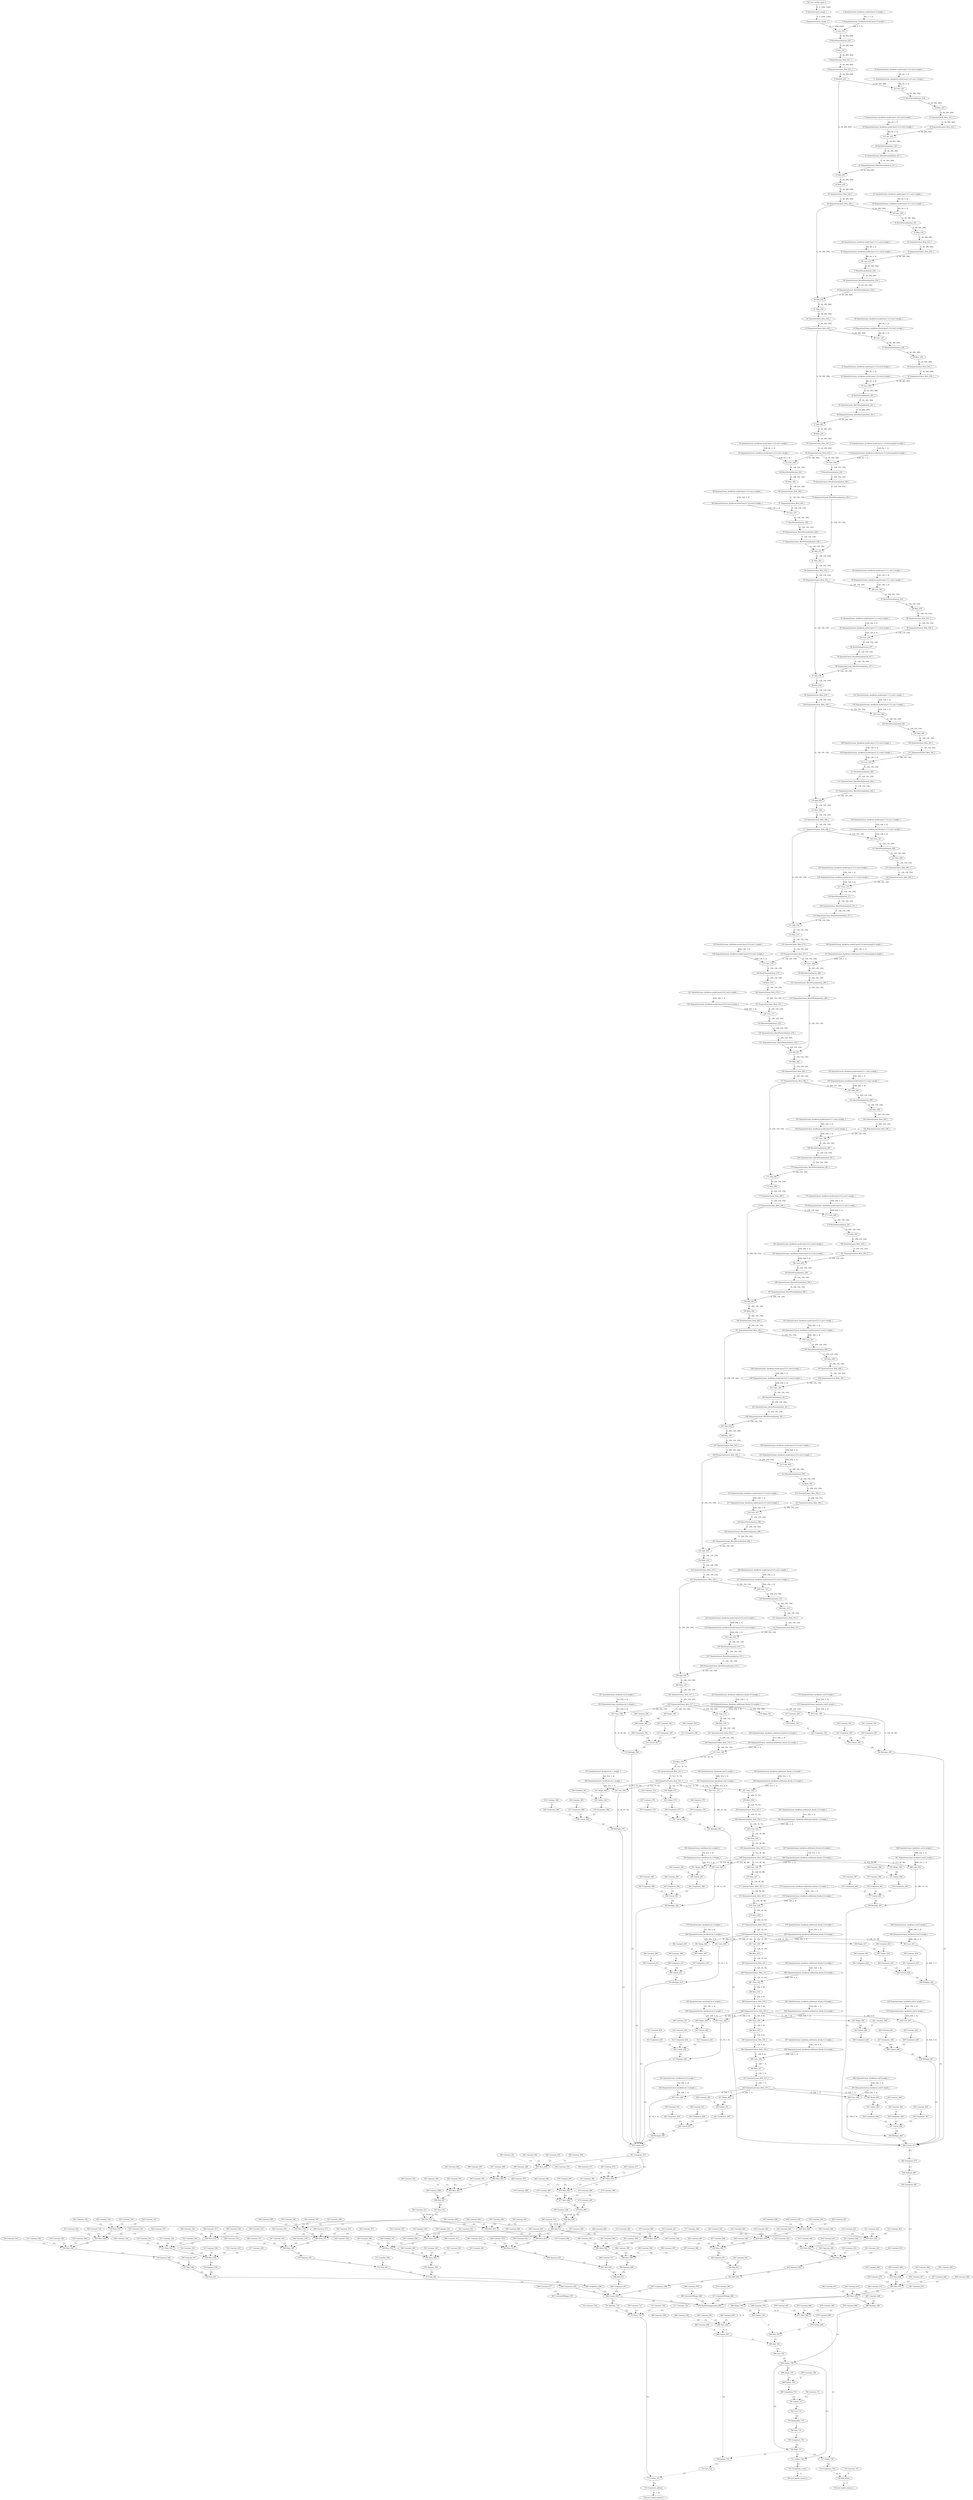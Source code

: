 strict digraph  {
"0 QuantizeLinear_image_1" [id=0, type=QuantizeLinear];
"1 DequantizeLinear_image_1" [id=1, type=DequantizeLinear];
"2 QuantizeLinear_backbone.model.layer1.0.weight_1" [id=2, type=QuantizeLinear];
"3 DequantizeLinear_backbone.model.layer1.0.weight_1" [id=3, type=DequantizeLinear];
"4 Conv_219" [id=4, type=Conv];
"5 BatchNormalization_220" [id=5, type=BatchNormalization];
"6 Relu_221" [id=6, type=Relu];
"7 QuantizeLinear_Relu_221_1" [id=7, type=QuantizeLinear];
"8 DequantizeLinear_Relu_221_1" [id=8, type=DequantizeLinear];
"9 MaxPool_222" [id=9, type=MaxPool];
"10 QuantizeLinear_backbone.model.layer1.4.0.conv1.weight_1" [id=10, type=QuantizeLinear];
"11 DequantizeLinear_backbone.model.layer1.4.0.conv1.weight_1" [id=11, type=DequantizeLinear];
"12 Conv_223" [id=12, type=Conv];
"13 BatchNormalization_224" [id=13, type=BatchNormalization];
"14 Relu_225" [id=14, type=Relu];
"15 QuantizeLinear_Relu_225_1" [id=15, type=QuantizeLinear];
"16 DequantizeLinear_Relu_225_1" [id=16, type=DequantizeLinear];
"17 QuantizeLinear_backbone.model.layer1.4.0.conv2.weight_1" [id=17, type=QuantizeLinear];
"18 DequantizeLinear_backbone.model.layer1.4.0.conv2.weight_1" [id=18, type=DequantizeLinear];
"19 Conv_226" [id=19, type=Conv];
"20 BatchNormalization_227" [id=20, type=BatchNormalization];
"21 QuantizeLinear_BatchNormalization_227_1" [id=21, type=QuantizeLinear];
"22 DequantizeLinear_BatchNormalization_227_1" [id=22, type=DequantizeLinear];
"23 Add_228" [id=23, type=Add];
"24 Relu_229" [id=24, type=Relu];
"25 QuantizeLinear_Relu_229_1" [id=25, type=QuantizeLinear];
"26 DequantizeLinear_Relu_229_1" [id=26, type=DequantizeLinear];
"27 QuantizeLinear_backbone.model.layer1.4.1.conv1.weight_1" [id=27, type=QuantizeLinear];
"28 DequantizeLinear_backbone.model.layer1.4.1.conv1.weight_1" [id=28, type=DequantizeLinear];
"29 Conv_230" [id=29, type=Conv];
"30 BatchNormalization_231" [id=30, type=BatchNormalization];
"31 Relu_232" [id=31, type=Relu];
"32 QuantizeLinear_Relu_232_1" [id=32, type=QuantizeLinear];
"33 DequantizeLinear_Relu_232_1" [id=33, type=DequantizeLinear];
"34 QuantizeLinear_backbone.model.layer1.4.1.conv2.weight_1" [id=34, type=QuantizeLinear];
"35 DequantizeLinear_backbone.model.layer1.4.1.conv2.weight_1" [id=35, type=DequantizeLinear];
"36 Conv_233" [id=36, type=Conv];
"37 BatchNormalization_234" [id=37, type=BatchNormalization];
"38 QuantizeLinear_BatchNormalization_234_1" [id=38, type=QuantizeLinear];
"39 DequantizeLinear_BatchNormalization_234_1" [id=39, type=DequantizeLinear];
"40 Add_235" [id=40, type=Add];
"41 Relu_236" [id=41, type=Relu];
"42 QuantizeLinear_Relu_236_1" [id=42, type=QuantizeLinear];
"43 DequantizeLinear_Relu_236_1" [id=43, type=DequantizeLinear];
"44 QuantizeLinear_backbone.model.layer1.4.2.conv1.weight_1" [id=44, type=QuantizeLinear];
"45 DequantizeLinear_backbone.model.layer1.4.2.conv1.weight_1" [id=45, type=DequantizeLinear];
"46 Conv_237" [id=46, type=Conv];
"47 BatchNormalization_238" [id=47, type=BatchNormalization];
"48 Relu_239" [id=48, type=Relu];
"49 QuantizeLinear_Relu_239_1" [id=49, type=QuantizeLinear];
"50 DequantizeLinear_Relu_239_1" [id=50, type=DequantizeLinear];
"51 QuantizeLinear_backbone.model.layer1.4.2.conv2.weight_1" [id=51, type=QuantizeLinear];
"52 DequantizeLinear_backbone.model.layer1.4.2.conv2.weight_1" [id=52, type=DequantizeLinear];
"53 Conv_240" [id=53, type=Conv];
"54 BatchNormalization_241" [id=54, type=BatchNormalization];
"55 QuantizeLinear_BatchNormalization_241_1" [id=55, type=QuantizeLinear];
"56 DequantizeLinear_BatchNormalization_241_1" [id=56, type=DequantizeLinear];
"57 Add_242" [id=57, type=Add];
"58 Relu_243" [id=58, type=Relu];
"59 QuantizeLinear_Relu_243_1" [id=59, type=QuantizeLinear];
"60 DequantizeLinear_Relu_243_1" [id=60, type=DequantizeLinear];
"61 QuantizeLinear_backbone.model.layer1.5.0.conv1.weight_1" [id=61, type=QuantizeLinear];
"62 DequantizeLinear_backbone.model.layer1.5.0.conv1.weight_1" [id=62, type=DequantizeLinear];
"63 Conv_244" [id=63, type=Conv];
"64 BatchNormalization_245" [id=64, type=BatchNormalization];
"65 Relu_246" [id=65, type=Relu];
"66 QuantizeLinear_Relu_246_1" [id=66, type=QuantizeLinear];
"67 DequantizeLinear_Relu_246_1" [id=67, type=DequantizeLinear];
"68 QuantizeLinear_backbone.model.layer1.5.0.conv2.weight_1" [id=68, type=QuantizeLinear];
"69 DequantizeLinear_backbone.model.layer1.5.0.conv2.weight_1" [id=69, type=DequantizeLinear];
"70 Conv_247" [id=70, type=Conv];
"71 BatchNormalization_248" [id=71, type=BatchNormalization];
"72 QuantizeLinear_backbone.model.layer1.5.0.downsample.0.weight_1" [id=72, type=QuantizeLinear];
"73 DequantizeLinear_backbone.model.layer1.5.0.downsample.0.weight_1" [id=73, type=DequantizeLinear];
"74 Conv_249" [id=74, type=Conv];
"75 BatchNormalization_250" [id=75, type=BatchNormalization];
"76 QuantizeLinear_BatchNormalization_248_1" [id=76, type=QuantizeLinear];
"77 DequantizeLinear_BatchNormalization_248_1" [id=77, type=DequantizeLinear];
"78 QuantizeLinear_BatchNormalization_250_1" [id=78, type=QuantizeLinear];
"79 DequantizeLinear_BatchNormalization_250_1" [id=79, type=DequantizeLinear];
"80 Add_251" [id=80, type=Add];
"81 Relu_252" [id=81, type=Relu];
"82 QuantizeLinear_Relu_252_1" [id=82, type=QuantizeLinear];
"83 DequantizeLinear_Relu_252_1" [id=83, type=DequantizeLinear];
"84 QuantizeLinear_backbone.model.layer1.5.1.conv1.weight_1" [id=84, type=QuantizeLinear];
"85 DequantizeLinear_backbone.model.layer1.5.1.conv1.weight_1" [id=85, type=DequantizeLinear];
"86 Conv_253" [id=86, type=Conv];
"87 BatchNormalization_254" [id=87, type=BatchNormalization];
"88 Relu_255" [id=88, type=Relu];
"89 QuantizeLinear_Relu_255_1" [id=89, type=QuantizeLinear];
"90 DequantizeLinear_Relu_255_1" [id=90, type=DequantizeLinear];
"91 QuantizeLinear_backbone.model.layer1.5.1.conv2.weight_1" [id=91, type=QuantizeLinear];
"92 DequantizeLinear_backbone.model.layer1.5.1.conv2.weight_1" [id=92, type=DequantizeLinear];
"93 Conv_256" [id=93, type=Conv];
"94 BatchNormalization_257" [id=94, type=BatchNormalization];
"95 QuantizeLinear_BatchNormalization_257_1" [id=95, type=QuantizeLinear];
"96 DequantizeLinear_BatchNormalization_257_1" [id=96, type=DequantizeLinear];
"97 Add_258" [id=97, type=Add];
"98 Relu_259" [id=98, type=Relu];
"99 QuantizeLinear_Relu_259_1" [id=99, type=QuantizeLinear];
"100 DequantizeLinear_Relu_259_1" [id=100, type=DequantizeLinear];
"101 QuantizeLinear_backbone.model.layer1.5.2.conv1.weight_1" [id=101, type=QuantizeLinear];
"102 DequantizeLinear_backbone.model.layer1.5.2.conv1.weight_1" [id=102, type=DequantizeLinear];
"103 Conv_260" [id=103, type=Conv];
"104 BatchNormalization_261" [id=104, type=BatchNormalization];
"105 Relu_262" [id=105, type=Relu];
"106 QuantizeLinear_Relu_262_1" [id=106, type=QuantizeLinear];
"107 DequantizeLinear_Relu_262_1" [id=107, type=DequantizeLinear];
"108 QuantizeLinear_backbone.model.layer1.5.2.conv2.weight_1" [id=108, type=QuantizeLinear];
"109 DequantizeLinear_backbone.model.layer1.5.2.conv2.weight_1" [id=109, type=DequantizeLinear];
"110 Conv_263" [id=110, type=Conv];
"111 BatchNormalization_264" [id=111, type=BatchNormalization];
"112 QuantizeLinear_BatchNormalization_264_1" [id=112, type=QuantizeLinear];
"113 DequantizeLinear_BatchNormalization_264_1" [id=113, type=DequantizeLinear];
"114 Add_265" [id=114, type=Add];
"115 Relu_266" [id=115, type=Relu];
"116 QuantizeLinear_Relu_266_1" [id=116, type=QuantizeLinear];
"117 DequantizeLinear_Relu_266_1" [id=117, type=DequantizeLinear];
"118 QuantizeLinear_backbone.model.layer1.5.3.conv1.weight_1" [id=118, type=QuantizeLinear];
"119 DequantizeLinear_backbone.model.layer1.5.3.conv1.weight_1" [id=119, type=DequantizeLinear];
"120 Conv_267" [id=120, type=Conv];
"121 BatchNormalization_268" [id=121, type=BatchNormalization];
"122 Relu_269" [id=122, type=Relu];
"123 QuantizeLinear_Relu_269_1" [id=123, type=QuantizeLinear];
"124 DequantizeLinear_Relu_269_1" [id=124, type=DequantizeLinear];
"125 QuantizeLinear_backbone.model.layer1.5.3.conv2.weight_1" [id=125, type=QuantizeLinear];
"126 DequantizeLinear_backbone.model.layer1.5.3.conv2.weight_1" [id=126, type=DequantizeLinear];
"127 Conv_270" [id=127, type=Conv];
"128 BatchNormalization_271" [id=128, type=BatchNormalization];
"129 QuantizeLinear_BatchNormalization_271_1" [id=129, type=QuantizeLinear];
"130 DequantizeLinear_BatchNormalization_271_1" [id=130, type=DequantizeLinear];
"131 Add_272" [id=131, type=Add];
"132 Relu_273" [id=132, type=Relu];
"133 QuantizeLinear_Relu_273_1" [id=133, type=QuantizeLinear];
"134 DequantizeLinear_Relu_273_1" [id=134, type=DequantizeLinear];
"135 QuantizeLinear_backbone.model.layer2.0.0.conv1.weight_1" [id=135, type=QuantizeLinear];
"136 DequantizeLinear_backbone.model.layer2.0.0.conv1.weight_1" [id=136, type=DequantizeLinear];
"137 Conv_274" [id=137, type=Conv];
"138 BatchNormalization_275" [id=138, type=BatchNormalization];
"139 Relu_276" [id=139, type=Relu];
"140 QuantizeLinear_Relu_276_1" [id=140, type=QuantizeLinear];
"141 DequantizeLinear_Relu_276_1" [id=141, type=DequantizeLinear];
"142 QuantizeLinear_backbone.model.layer2.0.0.conv2.weight_1" [id=142, type=QuantizeLinear];
"143 DequantizeLinear_backbone.model.layer2.0.0.conv2.weight_1" [id=143, type=DequantizeLinear];
"144 Conv_277" [id=144, type=Conv];
"145 BatchNormalization_278" [id=145, type=BatchNormalization];
"146 QuantizeLinear_backbone.model.layer2.0.0.downsample.0.weight_1" [id=146, type=QuantizeLinear];
"147 DequantizeLinear_backbone.model.layer2.0.0.downsample.0.weight_1" [id=147, type=DequantizeLinear];
"148 Conv_279" [id=148, type=Conv];
"149 BatchNormalization_280" [id=149, type=BatchNormalization];
"150 QuantizeLinear_BatchNormalization_278_1" [id=150, type=QuantizeLinear];
"151 DequantizeLinear_BatchNormalization_278_1" [id=151, type=DequantizeLinear];
"152 QuantizeLinear_BatchNormalization_280_1" [id=152, type=QuantizeLinear];
"153 DequantizeLinear_BatchNormalization_280_1" [id=153, type=DequantizeLinear];
"154 Add_281" [id=154, type=Add];
"155 Relu_282" [id=155, type=Relu];
"156 QuantizeLinear_Relu_282_1" [id=156, type=QuantizeLinear];
"157 DequantizeLinear_Relu_282_1" [id=157, type=DequantizeLinear];
"158 QuantizeLinear_backbone.model.layer2.0.1.conv1.weight_1" [id=158, type=QuantizeLinear];
"159 DequantizeLinear_backbone.model.layer2.0.1.conv1.weight_1" [id=159, type=DequantizeLinear];
"160 Conv_283" [id=160, type=Conv];
"161 BatchNormalization_284" [id=161, type=BatchNormalization];
"162 Relu_285" [id=162, type=Relu];
"163 QuantizeLinear_Relu_285_1" [id=163, type=QuantizeLinear];
"164 DequantizeLinear_Relu_285_1" [id=164, type=DequantizeLinear];
"165 QuantizeLinear_backbone.model.layer2.0.1.conv2.weight_1" [id=165, type=QuantizeLinear];
"166 DequantizeLinear_backbone.model.layer2.0.1.conv2.weight_1" [id=166, type=DequantizeLinear];
"167 Conv_286" [id=167, type=Conv];
"168 BatchNormalization_287" [id=168, type=BatchNormalization];
"169 QuantizeLinear_BatchNormalization_287_1" [id=169, type=QuantizeLinear];
"170 DequantizeLinear_BatchNormalization_287_1" [id=170, type=DequantizeLinear];
"171 Add_288" [id=171, type=Add];
"172 Relu_289" [id=172, type=Relu];
"173 QuantizeLinear_Relu_289_1" [id=173, type=QuantizeLinear];
"174 DequantizeLinear_Relu_289_1" [id=174, type=DequantizeLinear];
"175 QuantizeLinear_backbone.model.layer2.0.2.conv1.weight_1" [id=175, type=QuantizeLinear];
"176 DequantizeLinear_backbone.model.layer2.0.2.conv1.weight_1" [id=176, type=DequantizeLinear];
"177 Conv_290" [id=177, type=Conv];
"178 BatchNormalization_291" [id=178, type=BatchNormalization];
"179 Relu_292" [id=179, type=Relu];
"180 QuantizeLinear_Relu_292_1" [id=180, type=QuantizeLinear];
"181 DequantizeLinear_Relu_292_1" [id=181, type=DequantizeLinear];
"182 QuantizeLinear_backbone.model.layer2.0.2.conv2.weight_1" [id=182, type=QuantizeLinear];
"183 DequantizeLinear_backbone.model.layer2.0.2.conv2.weight_1" [id=183, type=DequantizeLinear];
"184 Conv_293" [id=184, type=Conv];
"185 BatchNormalization_294" [id=185, type=BatchNormalization];
"186 QuantizeLinear_BatchNormalization_294_1" [id=186, type=QuantizeLinear];
"187 DequantizeLinear_BatchNormalization_294_1" [id=187, type=DequantizeLinear];
"188 Add_295" [id=188, type=Add];
"189 Relu_296" [id=189, type=Relu];
"190 QuantizeLinear_Relu_296_1" [id=190, type=QuantizeLinear];
"191 DequantizeLinear_Relu_296_1" [id=191, type=DequantizeLinear];
"192 QuantizeLinear_backbone.model.layer2.0.3.conv1.weight_1" [id=192, type=QuantizeLinear];
"193 DequantizeLinear_backbone.model.layer2.0.3.conv1.weight_1" [id=193, type=DequantizeLinear];
"194 Conv_297" [id=194, type=Conv];
"195 BatchNormalization_298" [id=195, type=BatchNormalization];
"196 Relu_299" [id=196, type=Relu];
"197 QuantizeLinear_Relu_299_1" [id=197, type=QuantizeLinear];
"198 DequantizeLinear_Relu_299_1" [id=198, type=DequantizeLinear];
"199 QuantizeLinear_backbone.model.layer2.0.3.conv2.weight_1" [id=199, type=QuantizeLinear];
"200 DequantizeLinear_backbone.model.layer2.0.3.conv2.weight_1" [id=200, type=DequantizeLinear];
"201 Conv_300" [id=201, type=Conv];
"202 BatchNormalization_301" [id=202, type=BatchNormalization];
"203 QuantizeLinear_BatchNormalization_301_1" [id=203, type=QuantizeLinear];
"204 DequantizeLinear_BatchNormalization_301_1" [id=204, type=DequantizeLinear];
"205 Add_302" [id=205, type=Add];
"206 Relu_303" [id=206, type=Relu];
"207 QuantizeLinear_Relu_303_1" [id=207, type=QuantizeLinear];
"208 DequantizeLinear_Relu_303_1" [id=208, type=DequantizeLinear];
"209 QuantizeLinear_backbone.model.layer2.0.4.conv1.weight_1" [id=209, type=QuantizeLinear];
"210 DequantizeLinear_backbone.model.layer2.0.4.conv1.weight_1" [id=210, type=DequantizeLinear];
"211 Conv_304" [id=211, type=Conv];
"212 BatchNormalization_305" [id=212, type=BatchNormalization];
"213 Relu_306" [id=213, type=Relu];
"214 QuantizeLinear_Relu_306_1" [id=214, type=QuantizeLinear];
"215 DequantizeLinear_Relu_306_1" [id=215, type=DequantizeLinear];
"216 QuantizeLinear_backbone.model.layer2.0.4.conv2.weight_1" [id=216, type=QuantizeLinear];
"217 DequantizeLinear_backbone.model.layer2.0.4.conv2.weight_1" [id=217, type=DequantizeLinear];
"218 Conv_307" [id=218, type=Conv];
"219 BatchNormalization_308" [id=219, type=BatchNormalization];
"220 QuantizeLinear_BatchNormalization_308_1" [id=220, type=QuantizeLinear];
"221 DequantizeLinear_BatchNormalization_308_1" [id=221, type=DequantizeLinear];
"222 Add_309" [id=222, type=Add];
"223 Relu_310" [id=223, type=Relu];
"224 QuantizeLinear_Relu_310_1" [id=224, type=QuantizeLinear];
"225 DequantizeLinear_Relu_310_1" [id=225, type=DequantizeLinear];
"226 QuantizeLinear_backbone.model.layer2.0.5.conv1.weight_1" [id=226, type=QuantizeLinear];
"227 DequantizeLinear_backbone.model.layer2.0.5.conv1.weight_1" [id=227, type=DequantizeLinear];
"228 Conv_311" [id=228, type=Conv];
"229 BatchNormalization_312" [id=229, type=BatchNormalization];
"230 Relu_313" [id=230, type=Relu];
"231 QuantizeLinear_Relu_313_1" [id=231, type=QuantizeLinear];
"232 DequantizeLinear_Relu_313_1" [id=232, type=DequantizeLinear];
"233 QuantizeLinear_backbone.model.layer2.0.5.conv2.weight_1" [id=233, type=QuantizeLinear];
"234 DequantizeLinear_backbone.model.layer2.0.5.conv2.weight_1" [id=234, type=DequantizeLinear];
"235 Conv_314" [id=235, type=Conv];
"236 BatchNormalization_315" [id=236, type=BatchNormalization];
"237 QuantizeLinear_BatchNormalization_315_1" [id=237, type=QuantizeLinear];
"238 DequantizeLinear_BatchNormalization_315_1" [id=238, type=DequantizeLinear];
"239 Add_316" [id=239, type=Add];
"240 Relu_317" [id=240, type=Relu];
"241 QuantizeLinear_Relu_317_1" [id=241, type=QuantizeLinear];
"242 DequantizeLinear_Relu_317_1" [id=242, type=DequantizeLinear];
"243 QuantizeLinear_backbone.additional_blocks.0.0.weight_1" [id=243, type=QuantizeLinear];
"244 DequantizeLinear_backbone.additional_blocks.0.0.weight_1" [id=244, type=DequantizeLinear];
"245 Conv_318" [id=245, type=Conv];
"246 Relu_319" [id=246, type=Relu];
"247 QuantizeLinear_Relu_319_1" [id=247, type=QuantizeLinear];
"248 DequantizeLinear_Relu_319_1" [id=248, type=DequantizeLinear];
"249 QuantizeLinear_backbone.additional_blocks.0.2.weight_1" [id=249, type=QuantizeLinear];
"250 DequantizeLinear_backbone.additional_blocks.0.2.weight_1" [id=250, type=DequantizeLinear];
"251 Conv_320" [id=251, type=Conv];
"252 Relu_321" [id=252, type=Relu];
"253 QuantizeLinear_Relu_321_1" [id=253, type=QuantizeLinear];
"254 DequantizeLinear_Relu_321_1" [id=254, type=DequantizeLinear];
"255 QuantizeLinear_backbone.additional_blocks.1.0.weight_1" [id=255, type=QuantizeLinear];
"256 DequantizeLinear_backbone.additional_blocks.1.0.weight_1" [id=256, type=DequantizeLinear];
"257 Conv_322" [id=257, type=Conv];
"258 Relu_323" [id=258, type=Relu];
"259 QuantizeLinear_Relu_323_1" [id=259, type=QuantizeLinear];
"260 DequantizeLinear_Relu_323_1" [id=260, type=DequantizeLinear];
"261 QuantizeLinear_backbone.additional_blocks.1.2.weight_1" [id=261, type=QuantizeLinear];
"262 DequantizeLinear_backbone.additional_blocks.1.2.weight_1" [id=262, type=DequantizeLinear];
"263 Conv_324" [id=263, type=Conv];
"264 Relu_325" [id=264, type=Relu];
"265 QuantizeLinear_Relu_325_1" [id=265, type=QuantizeLinear];
"266 DequantizeLinear_Relu_325_1" [id=266, type=DequantizeLinear];
"267 QuantizeLinear_backbone.additional_blocks.2.0.weight_1" [id=267, type=QuantizeLinear];
"268 DequantizeLinear_backbone.additional_blocks.2.0.weight_1" [id=268, type=DequantizeLinear];
"269 Conv_326" [id=269, type=Conv];
"270 Relu_327" [id=270, type=Relu];
"271 QuantizeLinear_Relu_327_1" [id=271, type=QuantizeLinear];
"272 DequantizeLinear_Relu_327_1" [id=272, type=DequantizeLinear];
"273 QuantizeLinear_backbone.additional_blocks.2.2.weight_1" [id=273, type=QuantizeLinear];
"274 DequantizeLinear_backbone.additional_blocks.2.2.weight_1" [id=274, type=DequantizeLinear];
"275 Conv_328" [id=275, type=Conv];
"276 Relu_329" [id=276, type=Relu];
"277 QuantizeLinear_Relu_329_1" [id=277, type=QuantizeLinear];
"278 DequantizeLinear_Relu_329_1" [id=278, type=DequantizeLinear];
"279 QuantizeLinear_backbone.additional_blocks.3.0.weight_1" [id=279, type=QuantizeLinear];
"280 DequantizeLinear_backbone.additional_blocks.3.0.weight_1" [id=280, type=DequantizeLinear];
"281 Conv_330" [id=281, type=Conv];
"282 Relu_331" [id=282, type=Relu];
"283 QuantizeLinear_Relu_331_1" [id=283, type=QuantizeLinear];
"284 DequantizeLinear_Relu_331_1" [id=284, type=DequantizeLinear];
"285 QuantizeLinear_backbone.additional_blocks.3.2.weight_1" [id=285, type=QuantizeLinear];
"286 DequantizeLinear_backbone.additional_blocks.3.2.weight_1" [id=286, type=DequantizeLinear];
"287 Conv_332" [id=287, type=Conv];
"288 Relu_333" [id=288, type=Relu];
"289 QuantizeLinear_Relu_333_1" [id=289, type=QuantizeLinear];
"290 DequantizeLinear_Relu_333_1" [id=290, type=DequantizeLinear];
"291 QuantizeLinear_backbone.additional_blocks.4.0.weight_1" [id=291, type=QuantizeLinear];
"292 DequantizeLinear_backbone.additional_blocks.4.0.weight_1" [id=292, type=DequantizeLinear];
"293 Conv_334" [id=293, type=Conv];
"294 Relu_335" [id=294, type=Relu];
"295 QuantizeLinear_Relu_335_1" [id=295, type=QuantizeLinear];
"296 DequantizeLinear_Relu_335_1" [id=296, type=DequantizeLinear];
"297 QuantizeLinear_backbone.additional_blocks.4.2.weight_1" [id=297, type=QuantizeLinear];
"298 DequantizeLinear_backbone.additional_blocks.4.2.weight_1" [id=298, type=DequantizeLinear];
"299 Conv_336" [id=299, type=Conv];
"300 Relu_337" [id=300, type=Relu];
"301 QuantizeLinear_backbone.loc.0.weight_1" [id=301, type=QuantizeLinear];
"302 DequantizeLinear_backbone.loc.0.weight_1" [id=302, type=DequantizeLinear];
"303 Conv_338" [id=303, type=Conv];
"304 Constant_339" [id=304, type=Constant];
"305 Shape_340" [id=305, type=Shape];
"306 Gather_341" [id=306, type=Gather];
"307 Constant_342" [id=307, type=Constant];
"308 Constant_343" [id=308, type=Constant];
"309 Unsqueeze_344" [id=309, type=Unsqueeze];
"310 Unsqueeze_345" [id=310, type=Unsqueeze];
"311 Unsqueeze_346" [id=311, type=Unsqueeze];
"312 Concat_347" [id=312, type=Concat];
"313 Reshape_348" [id=313, type=Reshape];
"314 QuantizeLinear_backbone.conf.0.weight_1" [id=314, type=QuantizeLinear];
"315 DequantizeLinear_backbone.conf.0.weight_1" [id=315, type=DequantizeLinear];
"316 Conv_349" [id=316, type=Conv];
"317 Constant_350" [id=317, type=Constant];
"318 Shape_351" [id=318, type=Shape];
"319 Gather_352" [id=319, type=Gather];
"320 Constant_353" [id=320, type=Constant];
"321 Constant_354" [id=321, type=Constant];
"322 Unsqueeze_355" [id=322, type=Unsqueeze];
"323 Unsqueeze_356" [id=323, type=Unsqueeze];
"324 Unsqueeze_357" [id=324, type=Unsqueeze];
"325 Concat_358" [id=325, type=Concat];
"326 Reshape_359" [id=326, type=Reshape];
"327 QuantizeLinear_backbone.loc.1.weight_1" [id=327, type=QuantizeLinear];
"328 DequantizeLinear_backbone.loc.1.weight_1" [id=328, type=DequantizeLinear];
"329 Conv_360" [id=329, type=Conv];
"330 Constant_361" [id=330, type=Constant];
"331 Shape_362" [id=331, type=Shape];
"332 Gather_363" [id=332, type=Gather];
"333 Constant_364" [id=333, type=Constant];
"334 Constant_365" [id=334, type=Constant];
"335 Unsqueeze_366" [id=335, type=Unsqueeze];
"336 Unsqueeze_367" [id=336, type=Unsqueeze];
"337 Unsqueeze_368" [id=337, type=Unsqueeze];
"338 Concat_369" [id=338, type=Concat];
"339 Reshape_370" [id=339, type=Reshape];
"340 QuantizeLinear_backbone.conf.1.weight_1" [id=340, type=QuantizeLinear];
"341 DequantizeLinear_backbone.conf.1.weight_1" [id=341, type=DequantizeLinear];
"342 Conv_371" [id=342, type=Conv];
"343 Constant_372" [id=343, type=Constant];
"344 Shape_373" [id=344, type=Shape];
"345 Gather_374" [id=345, type=Gather];
"346 Constant_375" [id=346, type=Constant];
"347 Constant_376" [id=347, type=Constant];
"348 Unsqueeze_377" [id=348, type=Unsqueeze];
"349 Unsqueeze_378" [id=349, type=Unsqueeze];
"350 Unsqueeze_379" [id=350, type=Unsqueeze];
"351 Concat_380" [id=351, type=Concat];
"352 Reshape_381" [id=352, type=Reshape];
"353 QuantizeLinear_backbone.loc.2.weight_1" [id=353, type=QuantizeLinear];
"354 DequantizeLinear_backbone.loc.2.weight_1" [id=354, type=DequantizeLinear];
"355 Conv_382" [id=355, type=Conv];
"356 Constant_383" [id=356, type=Constant];
"357 Shape_384" [id=357, type=Shape];
"358 Gather_385" [id=358, type=Gather];
"359 Constant_386" [id=359, type=Constant];
"360 Constant_387" [id=360, type=Constant];
"361 Unsqueeze_388" [id=361, type=Unsqueeze];
"362 Unsqueeze_389" [id=362, type=Unsqueeze];
"363 Unsqueeze_390" [id=363, type=Unsqueeze];
"364 Concat_391" [id=364, type=Concat];
"365 Reshape_392" [id=365, type=Reshape];
"366 QuantizeLinear_backbone.conf.2.weight_1" [id=366, type=QuantizeLinear];
"367 DequantizeLinear_backbone.conf.2.weight_1" [id=367, type=DequantizeLinear];
"368 Conv_393" [id=368, type=Conv];
"369 Constant_394" [id=369, type=Constant];
"370 Shape_395" [id=370, type=Shape];
"371 Gather_396" [id=371, type=Gather];
"372 Constant_397" [id=372, type=Constant];
"373 Constant_398" [id=373, type=Constant];
"374 Unsqueeze_399" [id=374, type=Unsqueeze];
"375 Unsqueeze_400" [id=375, type=Unsqueeze];
"376 Unsqueeze_401" [id=376, type=Unsqueeze];
"377 Concat_402" [id=377, type=Concat];
"378 Reshape_403" [id=378, type=Reshape];
"379 QuantizeLinear_backbone.loc.3.weight_1" [id=379, type=QuantizeLinear];
"380 DequantizeLinear_backbone.loc.3.weight_1" [id=380, type=DequantizeLinear];
"381 Conv_404" [id=381, type=Conv];
"382 Constant_405" [id=382, type=Constant];
"383 Shape_406" [id=383, type=Shape];
"384 Gather_407" [id=384, type=Gather];
"385 Constant_408" [id=385, type=Constant];
"386 Constant_409" [id=386, type=Constant];
"387 Unsqueeze_410" [id=387, type=Unsqueeze];
"388 Unsqueeze_411" [id=388, type=Unsqueeze];
"389 Unsqueeze_412" [id=389, type=Unsqueeze];
"390 Concat_413" [id=390, type=Concat];
"391 Reshape_414" [id=391, type=Reshape];
"392 QuantizeLinear_backbone.conf.3.weight_1" [id=392, type=QuantizeLinear];
"393 DequantizeLinear_backbone.conf.3.weight_1" [id=393, type=DequantizeLinear];
"394 Conv_415" [id=394, type=Conv];
"395 Constant_416" [id=395, type=Constant];
"396 Shape_417" [id=396, type=Shape];
"397 Gather_418" [id=397, type=Gather];
"398 Constant_419" [id=398, type=Constant];
"399 Constant_420" [id=399, type=Constant];
"400 Unsqueeze_421" [id=400, type=Unsqueeze];
"401 Unsqueeze_422" [id=401, type=Unsqueeze];
"402 Unsqueeze_423" [id=402, type=Unsqueeze];
"403 Concat_424" [id=403, type=Concat];
"404 Reshape_425" [id=404, type=Reshape];
"405 QuantizeLinear_backbone.loc.4.weight_1" [id=405, type=QuantizeLinear];
"406 DequantizeLinear_backbone.loc.4.weight_1" [id=406, type=DequantizeLinear];
"407 Conv_426" [id=407, type=Conv];
"408 Constant_427" [id=408, type=Constant];
"409 Shape_428" [id=409, type=Shape];
"410 Gather_429" [id=410, type=Gather];
"411 Constant_430" [id=411, type=Constant];
"412 Constant_431" [id=412, type=Constant];
"413 Unsqueeze_432" [id=413, type=Unsqueeze];
"414 Unsqueeze_433" [id=414, type=Unsqueeze];
"415 Unsqueeze_434" [id=415, type=Unsqueeze];
"416 Concat_435" [id=416, type=Concat];
"417 Reshape_436" [id=417, type=Reshape];
"418 QuantizeLinear_backbone.conf.4.weight_1" [id=418, type=QuantizeLinear];
"419 DequantizeLinear_backbone.conf.4.weight_1" [id=419, type=DequantizeLinear];
"420 Conv_437" [id=420, type=Conv];
"421 Constant_438" [id=421, type=Constant];
"422 Shape_439" [id=422, type=Shape];
"423 Gather_440" [id=423, type=Gather];
"424 Constant_441" [id=424, type=Constant];
"425 Constant_442" [id=425, type=Constant];
"426 Unsqueeze_443" [id=426, type=Unsqueeze];
"427 Unsqueeze_444" [id=427, type=Unsqueeze];
"428 Unsqueeze_445" [id=428, type=Unsqueeze];
"429 Concat_446" [id=429, type=Concat];
"430 Reshape_447" [id=430, type=Reshape];
"431 QuantizeLinear_Relu_337_1" [id=431, type=QuantizeLinear];
"432 DequantizeLinear_Relu_337_1" [id=432, type=DequantizeLinear];
"433 QuantizeLinear_backbone.loc.5.weight_1" [id=433, type=QuantizeLinear];
"434 DequantizeLinear_backbone.loc.5.weight_1" [id=434, type=DequantizeLinear];
"435 Conv_448" [id=435, type=Conv];
"436 Constant_449" [id=436, type=Constant];
"437 Shape_450" [id=437, type=Shape];
"438 Gather_451" [id=438, type=Gather];
"439 Constant_452" [id=439, type=Constant];
"440 Constant_453" [id=440, type=Constant];
"441 Unsqueeze_454" [id=441, type=Unsqueeze];
"442 Unsqueeze_455" [id=442, type=Unsqueeze];
"443 Unsqueeze_456" [id=443, type=Unsqueeze];
"444 Concat_457" [id=444, type=Concat];
"445 Reshape_458" [id=445, type=Reshape];
"446 QuantizeLinear_backbone.conf.5.weight_1" [id=446, type=QuantizeLinear];
"447 DequantizeLinear_backbone.conf.5.weight_1" [id=447, type=DequantizeLinear];
"448 Conv_459" [id=448, type=Conv];
"449 Constant_460" [id=449, type=Constant];
"450 Shape_461" [id=450, type=Shape];
"451 Gather_462" [id=451, type=Gather];
"452 Constant_463" [id=452, type=Constant];
"453 Constant_464" [id=453, type=Constant];
"454 Unsqueeze_465" [id=454, type=Unsqueeze];
"455 Unsqueeze_466" [id=455, type=Unsqueeze];
"456 Unsqueeze_467" [id=456, type=Unsqueeze];
"457 Concat_468" [id=457, type=Concat];
"458 Reshape_469" [id=458, type=Reshape];
"459 Concat_470" [id=459, type=Concat];
"460 Concat_471" [id=460, type=Concat];
"461 Transpose_472" [id=461, type=Transpose];
"462 Transpose_473" [id=462, type=Transpose];
"463 Constant_474" [id=463, type=Constant];
"464 Constant_475" [id=464, type=Constant];
"465 Constant_476" [id=465, type=Constant];
"466 Constant_477" [id=466, type=Constant];
"467 Slice_478" [id=467, type=Slice];
"468 Constant_479" [id=468, type=Constant];
"469 Constant_480" [id=469, type=Constant];
"470 Constant_481" [id=470, type=Constant];
"471 Constant_482" [id=471, type=Constant];
"472 Slice_483" [id=472, type=Slice];
"473 Constant_484" [id=473, type=Constant];
"474 Constant_485" [id=474, type=Constant];
"475 Constant_486" [id=475, type=Constant];
"476 Constant_487" [id=476, type=Constant];
"477 Slice_488" [id=477, type=Slice];
"478 Constant_489" [id=478, type=Constant];
"479 Mul_490" [id=479, type=Mul];
"480 Constant_491" [id=480, type=Constant];
"481 Constant_492" [id=481, type=Constant];
"482 Constant_493" [id=482, type=Constant];
"483 Constant_494" [id=483, type=Constant];
"484 Slice_495" [id=484, type=Slice];
"485 Constant_496" [id=485, type=Constant];
"486 Constant_497" [id=486, type=Constant];
"487 Constant_498" [id=487, type=Constant];
"488 Constant_499" [id=488, type=Constant];
"489 Slice_500" [id=489, type=Slice];
"490 Constant_501" [id=490, type=Constant];
"491 Constant_502" [id=491, type=Constant];
"492 Constant_503" [id=492, type=Constant];
"493 Constant_504" [id=493, type=Constant];
"494 Slice_505" [id=494, type=Slice];
"495 Constant_506" [id=495, type=Constant];
"496 Mul_507" [id=496, type=Mul];
"497 Constant_508" [id=497, type=Constant];
"498 Mul_509" [id=498, type=Mul];
"499 Constant_510" [id=499, type=Constant];
"500 Add_511" [id=500, type=Add];
"501 Exp_512" [id=501, type=Exp];
"502 Constant_513" [id=502, type=Constant];
"503 Mul_514" [id=503, type=Mul];
"504 Constant_515" [id=504, type=Constant];
"505 Constant_516" [id=505, type=Constant];
"506 Constant_517" [id=506, type=Constant];
"507 Constant_518" [id=507, type=Constant];
"508 Slice_519" [id=508, type=Slice];
"509 Constant_520" [id=509, type=Constant];
"510 Constant_521" [id=510, type=Constant];
"511 Constant_522" [id=511, type=Constant];
"512 Constant_523" [id=512, type=Constant];
"513 Slice_524" [id=513, type=Slice];
"514 Constant_525" [id=514, type=Constant];
"515 Constant_526" [id=515, type=Constant];
"516 Constant_527" [id=516, type=Constant];
"517 Constant_528" [id=517, type=Constant];
"518 Slice_529" [id=518, type=Slice];
"519 Squeeze_530" [id=519, type=Squeeze];
"520 Constant_531" [id=520, type=Constant];
"521 Constant_532" [id=521, type=Constant];
"522 Constant_533" [id=522, type=Constant];
"523 Constant_534" [id=523, type=Constant];
"524 Slice_535" [id=524, type=Slice];
"525 Constant_536" [id=525, type=Constant];
"526 Constant_537" [id=526, type=Constant];
"527 Constant_538" [id=527, type=Constant];
"528 Constant_539" [id=528, type=Constant];
"529 Slice_540" [id=529, type=Slice];
"530 Constant_541" [id=530, type=Constant];
"531 Constant_542" [id=531, type=Constant];
"532 Constant_543" [id=532, type=Constant];
"533 Constant_544" [id=533, type=Constant];
"534 Slice_545" [id=534, type=Slice];
"535 Squeeze_546" [id=535, type=Squeeze];
"536 Constant_547" [id=536, type=Constant];
"537 Mul_548" [id=537, type=Mul];
"538 Sub_549" [id=538, type=Sub];
"539 Constant_550" [id=539, type=Constant];
"540 Constant_551" [id=540, type=Constant];
"541 Constant_552" [id=541, type=Constant];
"542 Constant_553" [id=542, type=Constant];
"543 Slice_554" [id=543, type=Slice];
"544 Constant_555" [id=544, type=Constant];
"545 Constant_556" [id=545, type=Constant];
"546 Constant_557" [id=546, type=Constant];
"547 Constant_558" [id=547, type=Constant];
"548 Slice_559" [id=548, type=Slice];
"549 Constant_560" [id=549, type=Constant];
"550 Constant_561" [id=550, type=Constant];
"551 Constant_562" [id=551, type=Constant];
"552 Constant_563" [id=552, type=Constant];
"553 Slice_564" [id=553, type=Slice];
"554 Squeeze_565" [id=554, type=Squeeze];
"555 Constant_566" [id=555, type=Constant];
"556 Constant_567" [id=556, type=Constant];
"557 Constant_568" [id=557, type=Constant];
"558 Constant_569" [id=558, type=Constant];
"559 Slice_570" [id=559, type=Slice];
"560 Constant_571" [id=560, type=Constant];
"561 Constant_572" [id=561, type=Constant];
"562 Constant_573" [id=562, type=Constant];
"563 Constant_574" [id=563, type=Constant];
"564 Slice_575" [id=564, type=Slice];
"565 Constant_576" [id=565, type=Constant];
"566 Constant_577" [id=566, type=Constant];
"567 Constant_578" [id=567, type=Constant];
"568 Constant_579" [id=568, type=Constant];
"569 Slice_580" [id=569, type=Slice];
"570 Squeeze_581" [id=570, type=Squeeze];
"571 Constant_582" [id=571, type=Constant];
"572 Mul_583" [id=572, type=Mul];
"573 Sub_584" [id=573, type=Sub];
"574 Constant_585" [id=574, type=Constant];
"575 Constant_586" [id=575, type=Constant];
"576 Constant_587" [id=576, type=Constant];
"577 Constant_588" [id=577, type=Constant];
"578 Slice_589" [id=578, type=Slice];
"579 Constant_590" [id=579, type=Constant];
"580 Constant_591" [id=580, type=Constant];
"581 Constant_592" [id=581, type=Constant];
"582 Constant_593" [id=582, type=Constant];
"583 Slice_594" [id=583, type=Slice];
"584 Constant_595" [id=584, type=Constant];
"585 Constant_596" [id=585, type=Constant];
"586 Constant_597" [id=586, type=Constant];
"587 Constant_598" [id=587, type=Constant];
"588 Slice_599" [id=588, type=Slice];
"589 Squeeze_600" [id=589, type=Squeeze];
"590 Constant_601" [id=590, type=Constant];
"591 Constant_602" [id=591, type=Constant];
"592 Constant_603" [id=592, type=Constant];
"593 Constant_604" [id=593, type=Constant];
"594 Slice_605" [id=594, type=Slice];
"595 Constant_606" [id=595, type=Constant];
"596 Constant_607" [id=596, type=Constant];
"597 Constant_608" [id=597, type=Constant];
"598 Constant_609" [id=598, type=Constant];
"599 Slice_610" [id=599, type=Slice];
"600 Constant_611" [id=600, type=Constant];
"601 Constant_612" [id=601, type=Constant];
"602 Constant_613" [id=602, type=Constant];
"603 Constant_614" [id=603, type=Constant];
"604 Slice_615" [id=604, type=Slice];
"605 Squeeze_616" [id=605, type=Squeeze];
"606 Constant_617" [id=606, type=Constant];
"607 Mul_618" [id=607, type=Mul];
"608 Add_619" [id=608, type=Add];
"609 Constant_620" [id=609, type=Constant];
"610 Constant_621" [id=610, type=Constant];
"611 Constant_622" [id=611, type=Constant];
"612 Constant_623" [id=612, type=Constant];
"613 Slice_624" [id=613, type=Slice];
"614 Constant_625" [id=614, type=Constant];
"615 Constant_626" [id=615, type=Constant];
"616 Constant_627" [id=616, type=Constant];
"617 Constant_628" [id=617, type=Constant];
"618 Slice_629" [id=618, type=Slice];
"619 Constant_630" [id=619, type=Constant];
"620 Constant_631" [id=620, type=Constant];
"621 Constant_632" [id=621, type=Constant];
"622 Constant_633" [id=622, type=Constant];
"623 Slice_634" [id=623, type=Slice];
"624 Squeeze_635" [id=624, type=Squeeze];
"625 Constant_636" [id=625, type=Constant];
"626 Constant_637" [id=626, type=Constant];
"627 Constant_638" [id=627, type=Constant];
"628 Constant_639" [id=628, type=Constant];
"629 Slice_640" [id=629, type=Slice];
"630 Constant_641" [id=630, type=Constant];
"631 Constant_642" [id=631, type=Constant];
"632 Constant_643" [id=632, type=Constant];
"633 Constant_644" [id=633, type=Constant];
"634 Slice_645" [id=634, type=Slice];
"635 Constant_646" [id=635, type=Constant];
"636 Constant_647" [id=636, type=Constant];
"637 Constant_648" [id=637, type=Constant];
"638 Constant_649" [id=638, type=Constant];
"639 Slice_650" [id=639, type=Slice];
"640 Squeeze_651" [id=640, type=Squeeze];
"641 Constant_652" [id=641, type=Constant];
"642 Mul_653" [id=642, type=Mul];
"643 Add_654" [id=643, type=Add];
"644 Unsqueeze_655" [id=644, type=Unsqueeze];
"645 Unsqueeze_656" [id=645, type=Unsqueeze];
"646 Unsqueeze_657" [id=646, type=Unsqueeze];
"647 Unsqueeze_658" [id=647, type=Unsqueeze];
"648 Concat_659" [id=648, type=Concat];
"649 Softmax_660" [id=649, type=Softmax];
"650 Transpose_661" [id=650, type=Transpose];
"651 Constant_662" [id=651, type=Constant];
"652 Constant_663" [id=652, type=Constant];
"653 Constant_664" [id=653, type=Constant];
"654 Constant_665" [id=654, type=Constant];
"655 Slice_666" [id=655, type=Slice];
"656 Constant_667" [id=656, type=Constant];
"657 Constant_668" [id=657, type=Constant];
"658 Constant_669" [id=658, type=Constant];
"659 Constant_670" [id=659, type=Constant];
"660 Slice_671" [id=660, type=Slice];
"661 Constant_672" [id=661, type=Constant];
"662 Constant_673" [id=662, type=Constant];
"663 Constant_674" [id=663, type=Constant];
"664 Constant_675" [id=664, type=Constant];
"665 Slice_676" [id=665, type=Slice];
"666 Constant_677" [id=666, type=Constant];
"667 ConstantOfShape_678" [id=667, type=ConstantOfShape];
"668 Constant_679" [id=668, type=Constant];
"669 ConstantOfShape_680" [id=669, type=ConstantOfShape];
"670 Constant_681" [id=670, type=Constant];
"671 ConstantOfShape_682" [id=671, type=ConstantOfShape];
"672 NonMaxSuppression_683" [id=672, type=NonMaxSuppression];
"673 Constant_684" [id=673, type=Constant];
"674 Constant_685" [id=674, type=Constant];
"675 Constant_686" [id=675, type=Constant];
"676 Constant_687" [id=676, type=Constant];
"677 Slice_688" [id=677, type=Slice];
"678 Constant_689" [id=678, type=Constant];
"679 Gather_690" [id=679, type=Gather];
"680 Constant_691" [id=680, type=Constant];
"681 Constant_692" [id=681, type=Constant];
"682 Constant_693" [id=682, type=Constant];
"683 Constant_694" [id=683, type=Constant];
"684 Slice_695" [id=684, type=Slice];
"685 Constant_696" [id=685, type=Constant];
"686 Gather_697" [id=686, type=Gather];
"687 Constant_698" [id=687, type=Constant];
"688 Reshape_699" [id=688, type=Reshape];
"689 Shape_700" [id=689, type=Shape];
"690 Constant_701" [id=690, type=Constant];
"691 Gather_702" [id=691, type=Gather];
"692 Mul_703" [id=692, type=Mul];
"693 Add_704" [id=693, type=Add];
"694 Cast_705" [id=694, type=Cast];
"695 Gather_706" [id=695, type=Gather];
"696 Shape_707" [id=696, type=Shape];
"697 Constant_708" [id=697, type=Constant];
"698 Gather_709" [id=698, type=Gather];
"699 Unsqueeze_710" [id=699, type=Unsqueeze];
"700 Constant_711" [id=700, type=Constant];
"701 Concat_712" [id=701, type=Concat];
"702 Cast_713" [id=702, type=Cast];
"703 ReduceMin_714" [id=703, type=ReduceMin];
"704 Cast_715" [id=704, type=Cast];
"705 Unsqueeze_716" [id=705, type=Unsqueeze];
"706 TopK_717" [id=706, type=TopK];
"707 Squeeze_719" [id=707, type=Squeeze];
"708 Gather_720" [id=708, type=Gather];
"709 Constant_721" [id=709, type=Constant];
"710 Constant_722" [id=710, type=Constant];
"711 Constant_723" [id=711, type=Constant];
"712 Constant_724" [id=712, type=Constant];
"713 Slice_725" [id=713, type=Slice];
"714 Cast_726" [id=714, type=Cast];
"715 Gather_727" [id=715, type=Gather];
"716 Unsqueeze_bboxes" [id=716, type=Unsqueeze];
"717 Gather_729" [id=717, type=Gather];
"718 Unsqueeze_730" [id=718, type=Unsqueeze];
"719 Constant_731" [id=719, type=Constant];
"720 Add_labels" [id=720, type=Add];
"721 Gather_733" [id=721, type=Gather];
"722 Unsqueeze_scores" [id=722, type=Unsqueeze];
"723 nncf_model_input_0" [id=723, type=nncf_model_input];
"724 nncf_model_output_0" [id=724, type=nncf_model_output];
"725 nncf_model_output_1" [id=725, type=nncf_model_output];
"726 nncf_model_output_2" [id=726, type=nncf_model_output];
"0 QuantizeLinear_image_1" -> "1 DequantizeLinear_image_1"  [label="[1, 3, 1200, 1200]", style=dashed];
"1 DequantizeLinear_image_1" -> "4 Conv_219"  [label="[1, 3, 1200, 1200]", style=solid];
"2 QuantizeLinear_backbone.model.layer1.0.weight_1" -> "3 DequantizeLinear_backbone.model.layer1.0.weight_1"  [label="[64, 3, 7, 7]", style=dashed];
"3 DequantizeLinear_backbone.model.layer1.0.weight_1" -> "4 Conv_219"  [label="[64, 3, 7, 7]", style=solid];
"4 Conv_219" -> "5 BatchNormalization_220"  [label="[1, 64, 600, 600]", style=solid];
"5 BatchNormalization_220" -> "6 Relu_221"  [label="[1, 64, 600, 600]", style=solid];
"6 Relu_221" -> "7 QuantizeLinear_Relu_221_1"  [label="[1, 64, 600, 600]", style=solid];
"7 QuantizeLinear_Relu_221_1" -> "8 DequantizeLinear_Relu_221_1"  [label="[1, 64, 600, 600]", style=dashed];
"8 DequantizeLinear_Relu_221_1" -> "9 MaxPool_222"  [label="[1, 64, 600, 600]", style=solid];
"9 MaxPool_222" -> "12 Conv_223"  [label="[1, 64, 300, 300]", style=solid];
"9 MaxPool_222" -> "23 Add_228"  [label="[1, 64, 300, 300]", style=solid];
"10 QuantizeLinear_backbone.model.layer1.4.0.conv1.weight_1" -> "11 DequantizeLinear_backbone.model.layer1.4.0.conv1.weight_1"  [label="[64, 64, 3, 3]", style=dashed];
"11 DequantizeLinear_backbone.model.layer1.4.0.conv1.weight_1" -> "12 Conv_223"  [label="[64, 64, 3, 3]", style=solid];
"12 Conv_223" -> "13 BatchNormalization_224"  [label="[1, 64, 300, 300]", style=solid];
"13 BatchNormalization_224" -> "14 Relu_225"  [label="[1, 64, 300, 300]", style=solid];
"14 Relu_225" -> "15 QuantizeLinear_Relu_225_1"  [label="[1, 64, 300, 300]", style=solid];
"15 QuantizeLinear_Relu_225_1" -> "16 DequantizeLinear_Relu_225_1"  [label="[1, 64, 300, 300]", style=dashed];
"16 DequantizeLinear_Relu_225_1" -> "19 Conv_226"  [label="[1, 64, 300, 300]", style=solid];
"17 QuantizeLinear_backbone.model.layer1.4.0.conv2.weight_1" -> "18 DequantizeLinear_backbone.model.layer1.4.0.conv2.weight_1"  [label="[64, 64, 3, 3]", style=dashed];
"18 DequantizeLinear_backbone.model.layer1.4.0.conv2.weight_1" -> "19 Conv_226"  [label="[64, 64, 3, 3]", style=solid];
"19 Conv_226" -> "20 BatchNormalization_227"  [label="[1, 64, 300, 300]", style=solid];
"20 BatchNormalization_227" -> "21 QuantizeLinear_BatchNormalization_227_1"  [label="[1, 64, 300, 300]", style=solid];
"21 QuantizeLinear_BatchNormalization_227_1" -> "22 DequantizeLinear_BatchNormalization_227_1"  [label="[1, 64, 300, 300]", style=dashed];
"22 DequantizeLinear_BatchNormalization_227_1" -> "23 Add_228"  [label="[1, 64, 300, 300]", style=solid];
"23 Add_228" -> "24 Relu_229"  [label="[1, 64, 300, 300]", style=solid];
"24 Relu_229" -> "25 QuantizeLinear_Relu_229_1"  [label="[1, 64, 300, 300]", style=solid];
"25 QuantizeLinear_Relu_229_1" -> "26 DequantizeLinear_Relu_229_1"  [label="[1, 64, 300, 300]", style=dashed];
"26 DequantizeLinear_Relu_229_1" -> "29 Conv_230"  [label="[1, 64, 300, 300]", style=solid];
"26 DequantizeLinear_Relu_229_1" -> "40 Add_235"  [label="[1, 64, 300, 300]", style=solid];
"27 QuantizeLinear_backbone.model.layer1.4.1.conv1.weight_1" -> "28 DequantizeLinear_backbone.model.layer1.4.1.conv1.weight_1"  [label="[64, 64, 3, 3]", style=dashed];
"28 DequantizeLinear_backbone.model.layer1.4.1.conv1.weight_1" -> "29 Conv_230"  [label="[64, 64, 3, 3]", style=solid];
"29 Conv_230" -> "30 BatchNormalization_231"  [label="[1, 64, 300, 300]", style=solid];
"30 BatchNormalization_231" -> "31 Relu_232"  [label="[1, 64, 300, 300]", style=solid];
"31 Relu_232" -> "32 QuantizeLinear_Relu_232_1"  [label="[1, 64, 300, 300]", style=solid];
"32 QuantizeLinear_Relu_232_1" -> "33 DequantizeLinear_Relu_232_1"  [label="[1, 64, 300, 300]", style=dashed];
"33 DequantizeLinear_Relu_232_1" -> "36 Conv_233"  [label="[1, 64, 300, 300]", style=solid];
"34 QuantizeLinear_backbone.model.layer1.4.1.conv2.weight_1" -> "35 DequantizeLinear_backbone.model.layer1.4.1.conv2.weight_1"  [label="[64, 64, 3, 3]", style=dashed];
"35 DequantizeLinear_backbone.model.layer1.4.1.conv2.weight_1" -> "36 Conv_233"  [label="[64, 64, 3, 3]", style=solid];
"36 Conv_233" -> "37 BatchNormalization_234"  [label="[1, 64, 300, 300]", style=solid];
"37 BatchNormalization_234" -> "38 QuantizeLinear_BatchNormalization_234_1"  [label="[1, 64, 300, 300]", style=solid];
"38 QuantizeLinear_BatchNormalization_234_1" -> "39 DequantizeLinear_BatchNormalization_234_1"  [label="[1, 64, 300, 300]", style=dashed];
"39 DequantizeLinear_BatchNormalization_234_1" -> "40 Add_235"  [label="[1, 64, 300, 300]", style=solid];
"40 Add_235" -> "41 Relu_236"  [label="[1, 64, 300, 300]", style=solid];
"41 Relu_236" -> "42 QuantizeLinear_Relu_236_1"  [label="[1, 64, 300, 300]", style=solid];
"42 QuantizeLinear_Relu_236_1" -> "43 DequantizeLinear_Relu_236_1"  [label="[1, 64, 300, 300]", style=dashed];
"43 DequantizeLinear_Relu_236_1" -> "46 Conv_237"  [label="[1, 64, 300, 300]", style=solid];
"43 DequantizeLinear_Relu_236_1" -> "57 Add_242"  [label="[1, 64, 300, 300]", style=solid];
"44 QuantizeLinear_backbone.model.layer1.4.2.conv1.weight_1" -> "45 DequantizeLinear_backbone.model.layer1.4.2.conv1.weight_1"  [label="[64, 64, 3, 3]", style=dashed];
"45 DequantizeLinear_backbone.model.layer1.4.2.conv1.weight_1" -> "46 Conv_237"  [label="[64, 64, 3, 3]", style=solid];
"46 Conv_237" -> "47 BatchNormalization_238"  [label="[1, 64, 300, 300]", style=solid];
"47 BatchNormalization_238" -> "48 Relu_239"  [label="[1, 64, 300, 300]", style=solid];
"48 Relu_239" -> "49 QuantizeLinear_Relu_239_1"  [label="[1, 64, 300, 300]", style=solid];
"49 QuantizeLinear_Relu_239_1" -> "50 DequantizeLinear_Relu_239_1"  [label="[1, 64, 300, 300]", style=dashed];
"50 DequantizeLinear_Relu_239_1" -> "53 Conv_240"  [label="[1, 64, 300, 300]", style=solid];
"51 QuantizeLinear_backbone.model.layer1.4.2.conv2.weight_1" -> "52 DequantizeLinear_backbone.model.layer1.4.2.conv2.weight_1"  [label="[64, 64, 3, 3]", style=dashed];
"52 DequantizeLinear_backbone.model.layer1.4.2.conv2.weight_1" -> "53 Conv_240"  [label="[64, 64, 3, 3]", style=solid];
"53 Conv_240" -> "54 BatchNormalization_241"  [label="[1, 64, 300, 300]", style=solid];
"54 BatchNormalization_241" -> "55 QuantizeLinear_BatchNormalization_241_1"  [label="[1, 64, 300, 300]", style=solid];
"55 QuantizeLinear_BatchNormalization_241_1" -> "56 DequantizeLinear_BatchNormalization_241_1"  [label="[1, 64, 300, 300]", style=dashed];
"56 DequantizeLinear_BatchNormalization_241_1" -> "57 Add_242"  [label="[1, 64, 300, 300]", style=solid];
"57 Add_242" -> "58 Relu_243"  [label="[1, 64, 300, 300]", style=solid];
"58 Relu_243" -> "59 QuantizeLinear_Relu_243_1"  [label="[1, 64, 300, 300]", style=solid];
"59 QuantizeLinear_Relu_243_1" -> "60 DequantizeLinear_Relu_243_1"  [label="[1, 64, 300, 300]", style=dashed];
"60 DequantizeLinear_Relu_243_1" -> "63 Conv_244"  [label="[1, 64, 300, 300]", style=solid];
"60 DequantizeLinear_Relu_243_1" -> "74 Conv_249"  [label="[1, 64, 300, 300]", style=solid];
"61 QuantizeLinear_backbone.model.layer1.5.0.conv1.weight_1" -> "62 DequantizeLinear_backbone.model.layer1.5.0.conv1.weight_1"  [label="[128, 64, 3, 3]", style=dashed];
"62 DequantizeLinear_backbone.model.layer1.5.0.conv1.weight_1" -> "63 Conv_244"  [label="[128, 64, 3, 3]", style=solid];
"63 Conv_244" -> "64 BatchNormalization_245"  [label="[1, 128, 150, 150]", style=solid];
"64 BatchNormalization_245" -> "65 Relu_246"  [label="[1, 128, 150, 150]", style=solid];
"65 Relu_246" -> "66 QuantizeLinear_Relu_246_1"  [label="[1, 128, 150, 150]", style=solid];
"66 QuantizeLinear_Relu_246_1" -> "67 DequantizeLinear_Relu_246_1"  [label="[1, 128, 150, 150]", style=dashed];
"67 DequantizeLinear_Relu_246_1" -> "70 Conv_247"  [label="[1, 128, 150, 150]", style=solid];
"68 QuantizeLinear_backbone.model.layer1.5.0.conv2.weight_1" -> "69 DequantizeLinear_backbone.model.layer1.5.0.conv2.weight_1"  [label="[128, 128, 3, 3]", style=dashed];
"69 DequantizeLinear_backbone.model.layer1.5.0.conv2.weight_1" -> "70 Conv_247"  [label="[128, 128, 3, 3]", style=solid];
"70 Conv_247" -> "71 BatchNormalization_248"  [label="[1, 128, 150, 150]", style=solid];
"71 BatchNormalization_248" -> "76 QuantizeLinear_BatchNormalization_248_1"  [label="[1, 128, 150, 150]", style=solid];
"72 QuantizeLinear_backbone.model.layer1.5.0.downsample.0.weight_1" -> "73 DequantizeLinear_backbone.model.layer1.5.0.downsample.0.weight_1"  [label="[128, 64, 1, 1]", style=dashed];
"73 DequantizeLinear_backbone.model.layer1.5.0.downsample.0.weight_1" -> "74 Conv_249"  [label="[128, 64, 1, 1]", style=solid];
"74 Conv_249" -> "75 BatchNormalization_250"  [label="[1, 128, 150, 150]", style=solid];
"75 BatchNormalization_250" -> "78 QuantizeLinear_BatchNormalization_250_1"  [label="[1, 128, 150, 150]", style=solid];
"76 QuantizeLinear_BatchNormalization_248_1" -> "77 DequantizeLinear_BatchNormalization_248_1"  [label="[1, 128, 150, 150]", style=dashed];
"77 DequantizeLinear_BatchNormalization_248_1" -> "80 Add_251"  [label="[1, 128, 150, 150]", style=solid];
"78 QuantizeLinear_BatchNormalization_250_1" -> "79 DequantizeLinear_BatchNormalization_250_1"  [label="[1, 128, 150, 150]", style=dashed];
"79 DequantizeLinear_BatchNormalization_250_1" -> "80 Add_251"  [label="[1, 128, 150, 150]", style=solid];
"80 Add_251" -> "81 Relu_252"  [label="[1, 128, 150, 150]", style=solid];
"81 Relu_252" -> "82 QuantizeLinear_Relu_252_1"  [label="[1, 128, 150, 150]", style=solid];
"82 QuantizeLinear_Relu_252_1" -> "83 DequantizeLinear_Relu_252_1"  [label="[1, 128, 150, 150]", style=dashed];
"83 DequantizeLinear_Relu_252_1" -> "86 Conv_253"  [label="[1, 128, 150, 150]", style=solid];
"83 DequantizeLinear_Relu_252_1" -> "97 Add_258"  [label="[1, 128, 150, 150]", style=solid];
"84 QuantizeLinear_backbone.model.layer1.5.1.conv1.weight_1" -> "85 DequantizeLinear_backbone.model.layer1.5.1.conv1.weight_1"  [label="[128, 128, 3, 3]", style=dashed];
"85 DequantizeLinear_backbone.model.layer1.5.1.conv1.weight_1" -> "86 Conv_253"  [label="[128, 128, 3, 3]", style=solid];
"86 Conv_253" -> "87 BatchNormalization_254"  [label="[1, 128, 150, 150]", style=solid];
"87 BatchNormalization_254" -> "88 Relu_255"  [label="[1, 128, 150, 150]", style=solid];
"88 Relu_255" -> "89 QuantizeLinear_Relu_255_1"  [label="[1, 128, 150, 150]", style=solid];
"89 QuantizeLinear_Relu_255_1" -> "90 DequantizeLinear_Relu_255_1"  [label="[1, 128, 150, 150]", style=dashed];
"90 DequantizeLinear_Relu_255_1" -> "93 Conv_256"  [label="[1, 128, 150, 150]", style=solid];
"91 QuantizeLinear_backbone.model.layer1.5.1.conv2.weight_1" -> "92 DequantizeLinear_backbone.model.layer1.5.1.conv2.weight_1"  [label="[128, 128, 3, 3]", style=dashed];
"92 DequantizeLinear_backbone.model.layer1.5.1.conv2.weight_1" -> "93 Conv_256"  [label="[128, 128, 3, 3]", style=solid];
"93 Conv_256" -> "94 BatchNormalization_257"  [label="[1, 128, 150, 150]", style=solid];
"94 BatchNormalization_257" -> "95 QuantizeLinear_BatchNormalization_257_1"  [label="[1, 128, 150, 150]", style=solid];
"95 QuantizeLinear_BatchNormalization_257_1" -> "96 DequantizeLinear_BatchNormalization_257_1"  [label="[1, 128, 150, 150]", style=dashed];
"96 DequantizeLinear_BatchNormalization_257_1" -> "97 Add_258"  [label="[1, 128, 150, 150]", style=solid];
"97 Add_258" -> "98 Relu_259"  [label="[1, 128, 150, 150]", style=solid];
"98 Relu_259" -> "99 QuantizeLinear_Relu_259_1"  [label="[1, 128, 150, 150]", style=solid];
"99 QuantizeLinear_Relu_259_1" -> "100 DequantizeLinear_Relu_259_1"  [label="[1, 128, 150, 150]", style=dashed];
"100 DequantizeLinear_Relu_259_1" -> "103 Conv_260"  [label="[1, 128, 150, 150]", style=solid];
"100 DequantizeLinear_Relu_259_1" -> "114 Add_265"  [label="[1, 128, 150, 150]", style=solid];
"101 QuantizeLinear_backbone.model.layer1.5.2.conv1.weight_1" -> "102 DequantizeLinear_backbone.model.layer1.5.2.conv1.weight_1"  [label="[128, 128, 3, 3]", style=dashed];
"102 DequantizeLinear_backbone.model.layer1.5.2.conv1.weight_1" -> "103 Conv_260"  [label="[128, 128, 3, 3]", style=solid];
"103 Conv_260" -> "104 BatchNormalization_261"  [label="[1, 128, 150, 150]", style=solid];
"104 BatchNormalization_261" -> "105 Relu_262"  [label="[1, 128, 150, 150]", style=solid];
"105 Relu_262" -> "106 QuantizeLinear_Relu_262_1"  [label="[1, 128, 150, 150]", style=solid];
"106 QuantizeLinear_Relu_262_1" -> "107 DequantizeLinear_Relu_262_1"  [label="[1, 128, 150, 150]", style=dashed];
"107 DequantizeLinear_Relu_262_1" -> "110 Conv_263"  [label="[1, 128, 150, 150]", style=solid];
"108 QuantizeLinear_backbone.model.layer1.5.2.conv2.weight_1" -> "109 DequantizeLinear_backbone.model.layer1.5.2.conv2.weight_1"  [label="[128, 128, 3, 3]", style=dashed];
"109 DequantizeLinear_backbone.model.layer1.5.2.conv2.weight_1" -> "110 Conv_263"  [label="[128, 128, 3, 3]", style=solid];
"110 Conv_263" -> "111 BatchNormalization_264"  [label="[1, 128, 150, 150]", style=solid];
"111 BatchNormalization_264" -> "112 QuantizeLinear_BatchNormalization_264_1"  [label="[1, 128, 150, 150]", style=solid];
"112 QuantizeLinear_BatchNormalization_264_1" -> "113 DequantizeLinear_BatchNormalization_264_1"  [label="[1, 128, 150, 150]", style=dashed];
"113 DequantizeLinear_BatchNormalization_264_1" -> "114 Add_265"  [label="[1, 128, 150, 150]", style=solid];
"114 Add_265" -> "115 Relu_266"  [label="[1, 128, 150, 150]", style=solid];
"115 Relu_266" -> "116 QuantizeLinear_Relu_266_1"  [label="[1, 128, 150, 150]", style=solid];
"116 QuantizeLinear_Relu_266_1" -> "117 DequantizeLinear_Relu_266_1"  [label="[1, 128, 150, 150]", style=dashed];
"117 DequantizeLinear_Relu_266_1" -> "120 Conv_267"  [label="[1, 128, 150, 150]", style=solid];
"117 DequantizeLinear_Relu_266_1" -> "131 Add_272"  [label="[1, 128, 150, 150]", style=solid];
"118 QuantizeLinear_backbone.model.layer1.5.3.conv1.weight_1" -> "119 DequantizeLinear_backbone.model.layer1.5.3.conv1.weight_1"  [label="[128, 128, 3, 3]", style=dashed];
"119 DequantizeLinear_backbone.model.layer1.5.3.conv1.weight_1" -> "120 Conv_267"  [label="[128, 128, 3, 3]", style=solid];
"120 Conv_267" -> "121 BatchNormalization_268"  [label="[1, 128, 150, 150]", style=solid];
"121 BatchNormalization_268" -> "122 Relu_269"  [label="[1, 128, 150, 150]", style=solid];
"122 Relu_269" -> "123 QuantizeLinear_Relu_269_1"  [label="[1, 128, 150, 150]", style=solid];
"123 QuantizeLinear_Relu_269_1" -> "124 DequantizeLinear_Relu_269_1"  [label="[1, 128, 150, 150]", style=dashed];
"124 DequantizeLinear_Relu_269_1" -> "127 Conv_270"  [label="[1, 128, 150, 150]", style=solid];
"125 QuantizeLinear_backbone.model.layer1.5.3.conv2.weight_1" -> "126 DequantizeLinear_backbone.model.layer1.5.3.conv2.weight_1"  [label="[128, 128, 3, 3]", style=dashed];
"126 DequantizeLinear_backbone.model.layer1.5.3.conv2.weight_1" -> "127 Conv_270"  [label="[128, 128, 3, 3]", style=solid];
"127 Conv_270" -> "128 BatchNormalization_271"  [label="[1, 128, 150, 150]", style=solid];
"128 BatchNormalization_271" -> "129 QuantizeLinear_BatchNormalization_271_1"  [label="[1, 128, 150, 150]", style=solid];
"129 QuantizeLinear_BatchNormalization_271_1" -> "130 DequantizeLinear_BatchNormalization_271_1"  [label="[1, 128, 150, 150]", style=dashed];
"130 DequantizeLinear_BatchNormalization_271_1" -> "131 Add_272"  [label="[1, 128, 150, 150]", style=solid];
"131 Add_272" -> "132 Relu_273"  [label="[1, 128, 150, 150]", style=solid];
"132 Relu_273" -> "133 QuantizeLinear_Relu_273_1"  [label="[1, 128, 150, 150]", style=solid];
"133 QuantizeLinear_Relu_273_1" -> "134 DequantizeLinear_Relu_273_1"  [label="[1, 128, 150, 150]", style=dashed];
"134 DequantizeLinear_Relu_273_1" -> "137 Conv_274"  [label="[1, 128, 150, 150]", style=solid];
"134 DequantizeLinear_Relu_273_1" -> "148 Conv_279"  [label="[1, 128, 150, 150]", style=solid];
"135 QuantizeLinear_backbone.model.layer2.0.0.conv1.weight_1" -> "136 DequantizeLinear_backbone.model.layer2.0.0.conv1.weight_1"  [label="[256, 128, 3, 3]", style=dashed];
"136 DequantizeLinear_backbone.model.layer2.0.0.conv1.weight_1" -> "137 Conv_274"  [label="[256, 128, 3, 3]", style=solid];
"137 Conv_274" -> "138 BatchNormalization_275"  [label="[1, 256, 150, 150]", style=solid];
"138 BatchNormalization_275" -> "139 Relu_276"  [label="[1, 256, 150, 150]", style=solid];
"139 Relu_276" -> "140 QuantizeLinear_Relu_276_1"  [label="[1, 256, 150, 150]", style=solid];
"140 QuantizeLinear_Relu_276_1" -> "141 DequantizeLinear_Relu_276_1"  [label="[1, 256, 150, 150]", style=dashed];
"141 DequantizeLinear_Relu_276_1" -> "144 Conv_277"  [label="[1, 256, 150, 150]", style=solid];
"142 QuantizeLinear_backbone.model.layer2.0.0.conv2.weight_1" -> "143 DequantizeLinear_backbone.model.layer2.0.0.conv2.weight_1"  [label="[256, 256, 3, 3]", style=dashed];
"143 DequantizeLinear_backbone.model.layer2.0.0.conv2.weight_1" -> "144 Conv_277"  [label="[256, 256, 3, 3]", style=solid];
"144 Conv_277" -> "145 BatchNormalization_278"  [label="[1, 256, 150, 150]", style=solid];
"145 BatchNormalization_278" -> "150 QuantizeLinear_BatchNormalization_278_1"  [label="[1, 256, 150, 150]", style=solid];
"146 QuantizeLinear_backbone.model.layer2.0.0.downsample.0.weight_1" -> "147 DequantizeLinear_backbone.model.layer2.0.0.downsample.0.weight_1"  [label="[256, 128, 1, 1]", style=dashed];
"147 DequantizeLinear_backbone.model.layer2.0.0.downsample.0.weight_1" -> "148 Conv_279"  [label="[256, 128, 1, 1]", style=solid];
"148 Conv_279" -> "149 BatchNormalization_280"  [label="[1, 256, 150, 150]", style=solid];
"149 BatchNormalization_280" -> "152 QuantizeLinear_BatchNormalization_280_1"  [label="[1, 256, 150, 150]", style=solid];
"150 QuantizeLinear_BatchNormalization_278_1" -> "151 DequantizeLinear_BatchNormalization_278_1"  [label="[1, 256, 150, 150]", style=dashed];
"151 DequantizeLinear_BatchNormalization_278_1" -> "154 Add_281"  [label="[1, 256, 150, 150]", style=solid];
"152 QuantizeLinear_BatchNormalization_280_1" -> "153 DequantizeLinear_BatchNormalization_280_1"  [label="[1, 256, 150, 150]", style=dashed];
"153 DequantizeLinear_BatchNormalization_280_1" -> "154 Add_281"  [label="[1, 256, 150, 150]", style=solid];
"154 Add_281" -> "155 Relu_282"  [label="[1, 256, 150, 150]", style=solid];
"155 Relu_282" -> "156 QuantizeLinear_Relu_282_1"  [label="[1, 256, 150, 150]", style=solid];
"156 QuantizeLinear_Relu_282_1" -> "157 DequantizeLinear_Relu_282_1"  [label="[1, 256, 150, 150]", style=dashed];
"157 DequantizeLinear_Relu_282_1" -> "160 Conv_283"  [label="[1, 256, 150, 150]", style=solid];
"157 DequantizeLinear_Relu_282_1" -> "171 Add_288"  [label="[1, 256, 150, 150]", style=solid];
"158 QuantizeLinear_backbone.model.layer2.0.1.conv1.weight_1" -> "159 DequantizeLinear_backbone.model.layer2.0.1.conv1.weight_1"  [label="[256, 256, 3, 3]", style=dashed];
"159 DequantizeLinear_backbone.model.layer2.0.1.conv1.weight_1" -> "160 Conv_283"  [label="[256, 256, 3, 3]", style=solid];
"160 Conv_283" -> "161 BatchNormalization_284"  [label="[1, 256, 150, 150]", style=solid];
"161 BatchNormalization_284" -> "162 Relu_285"  [label="[1, 256, 150, 150]", style=solid];
"162 Relu_285" -> "163 QuantizeLinear_Relu_285_1"  [label="[1, 256, 150, 150]", style=solid];
"163 QuantizeLinear_Relu_285_1" -> "164 DequantizeLinear_Relu_285_1"  [label="[1, 256, 150, 150]", style=dashed];
"164 DequantizeLinear_Relu_285_1" -> "167 Conv_286"  [label="[1, 256, 150, 150]", style=solid];
"165 QuantizeLinear_backbone.model.layer2.0.1.conv2.weight_1" -> "166 DequantizeLinear_backbone.model.layer2.0.1.conv2.weight_1"  [label="[256, 256, 3, 3]", style=dashed];
"166 DequantizeLinear_backbone.model.layer2.0.1.conv2.weight_1" -> "167 Conv_286"  [label="[256, 256, 3, 3]", style=solid];
"167 Conv_286" -> "168 BatchNormalization_287"  [label="[1, 256, 150, 150]", style=solid];
"168 BatchNormalization_287" -> "169 QuantizeLinear_BatchNormalization_287_1"  [label="[1, 256, 150, 150]", style=solid];
"169 QuantizeLinear_BatchNormalization_287_1" -> "170 DequantizeLinear_BatchNormalization_287_1"  [label="[1, 256, 150, 150]", style=dashed];
"170 DequantizeLinear_BatchNormalization_287_1" -> "171 Add_288"  [label="[1, 256, 150, 150]", style=solid];
"171 Add_288" -> "172 Relu_289"  [label="[1, 256, 150, 150]", style=solid];
"172 Relu_289" -> "173 QuantizeLinear_Relu_289_1"  [label="[1, 256, 150, 150]", style=solid];
"173 QuantizeLinear_Relu_289_1" -> "174 DequantizeLinear_Relu_289_1"  [label="[1, 256, 150, 150]", style=dashed];
"174 DequantizeLinear_Relu_289_1" -> "177 Conv_290"  [label="[1, 256, 150, 150]", style=solid];
"174 DequantizeLinear_Relu_289_1" -> "188 Add_295"  [label="[1, 256, 150, 150]", style=solid];
"175 QuantizeLinear_backbone.model.layer2.0.2.conv1.weight_1" -> "176 DequantizeLinear_backbone.model.layer2.0.2.conv1.weight_1"  [label="[256, 256, 3, 3]", style=dashed];
"176 DequantizeLinear_backbone.model.layer2.0.2.conv1.weight_1" -> "177 Conv_290"  [label="[256, 256, 3, 3]", style=solid];
"177 Conv_290" -> "178 BatchNormalization_291"  [label="[1, 256, 150, 150]", style=solid];
"178 BatchNormalization_291" -> "179 Relu_292"  [label="[1, 256, 150, 150]", style=solid];
"179 Relu_292" -> "180 QuantizeLinear_Relu_292_1"  [label="[1, 256, 150, 150]", style=solid];
"180 QuantizeLinear_Relu_292_1" -> "181 DequantizeLinear_Relu_292_1"  [label="[1, 256, 150, 150]", style=dashed];
"181 DequantizeLinear_Relu_292_1" -> "184 Conv_293"  [label="[1, 256, 150, 150]", style=solid];
"182 QuantizeLinear_backbone.model.layer2.0.2.conv2.weight_1" -> "183 DequantizeLinear_backbone.model.layer2.0.2.conv2.weight_1"  [label="[256, 256, 3, 3]", style=dashed];
"183 DequantizeLinear_backbone.model.layer2.0.2.conv2.weight_1" -> "184 Conv_293"  [label="[256, 256, 3, 3]", style=solid];
"184 Conv_293" -> "185 BatchNormalization_294"  [label="[1, 256, 150, 150]", style=solid];
"185 BatchNormalization_294" -> "186 QuantizeLinear_BatchNormalization_294_1"  [label="[1, 256, 150, 150]", style=solid];
"186 QuantizeLinear_BatchNormalization_294_1" -> "187 DequantizeLinear_BatchNormalization_294_1"  [label="[1, 256, 150, 150]", style=dashed];
"187 DequantizeLinear_BatchNormalization_294_1" -> "188 Add_295"  [label="[1, 256, 150, 150]", style=solid];
"188 Add_295" -> "189 Relu_296"  [label="[1, 256, 150, 150]", style=solid];
"189 Relu_296" -> "190 QuantizeLinear_Relu_296_1"  [label="[1, 256, 150, 150]", style=solid];
"190 QuantizeLinear_Relu_296_1" -> "191 DequantizeLinear_Relu_296_1"  [label="[1, 256, 150, 150]", style=dashed];
"191 DequantizeLinear_Relu_296_1" -> "194 Conv_297"  [label="[1, 256, 150, 150]", style=solid];
"191 DequantizeLinear_Relu_296_1" -> "205 Add_302"  [label="[1, 256, 150, 150]", style=solid];
"192 QuantizeLinear_backbone.model.layer2.0.3.conv1.weight_1" -> "193 DequantizeLinear_backbone.model.layer2.0.3.conv1.weight_1"  [label="[256, 256, 3, 3]", style=dashed];
"193 DequantizeLinear_backbone.model.layer2.0.3.conv1.weight_1" -> "194 Conv_297"  [label="[256, 256, 3, 3]", style=solid];
"194 Conv_297" -> "195 BatchNormalization_298"  [label="[1, 256, 150, 150]", style=solid];
"195 BatchNormalization_298" -> "196 Relu_299"  [label="[1, 256, 150, 150]", style=solid];
"196 Relu_299" -> "197 QuantizeLinear_Relu_299_1"  [label="[1, 256, 150, 150]", style=solid];
"197 QuantizeLinear_Relu_299_1" -> "198 DequantizeLinear_Relu_299_1"  [label="[1, 256, 150, 150]", style=dashed];
"198 DequantizeLinear_Relu_299_1" -> "201 Conv_300"  [label="[1, 256, 150, 150]", style=solid];
"199 QuantizeLinear_backbone.model.layer2.0.3.conv2.weight_1" -> "200 DequantizeLinear_backbone.model.layer2.0.3.conv2.weight_1"  [label="[256, 256, 3, 3]", style=dashed];
"200 DequantizeLinear_backbone.model.layer2.0.3.conv2.weight_1" -> "201 Conv_300"  [label="[256, 256, 3, 3]", style=solid];
"201 Conv_300" -> "202 BatchNormalization_301"  [label="[1, 256, 150, 150]", style=solid];
"202 BatchNormalization_301" -> "203 QuantizeLinear_BatchNormalization_301_1"  [label="[1, 256, 150, 150]", style=solid];
"203 QuantizeLinear_BatchNormalization_301_1" -> "204 DequantizeLinear_BatchNormalization_301_1"  [label="[1, 256, 150, 150]", style=dashed];
"204 DequantizeLinear_BatchNormalization_301_1" -> "205 Add_302"  [label="[1, 256, 150, 150]", style=solid];
"205 Add_302" -> "206 Relu_303"  [label="[1, 256, 150, 150]", style=solid];
"206 Relu_303" -> "207 QuantizeLinear_Relu_303_1"  [label="[1, 256, 150, 150]", style=solid];
"207 QuantizeLinear_Relu_303_1" -> "208 DequantizeLinear_Relu_303_1"  [label="[1, 256, 150, 150]", style=dashed];
"208 DequantizeLinear_Relu_303_1" -> "211 Conv_304"  [label="[1, 256, 150, 150]", style=solid];
"208 DequantizeLinear_Relu_303_1" -> "222 Add_309"  [label="[1, 256, 150, 150]", style=solid];
"209 QuantizeLinear_backbone.model.layer2.0.4.conv1.weight_1" -> "210 DequantizeLinear_backbone.model.layer2.0.4.conv1.weight_1"  [label="[256, 256, 3, 3]", style=dashed];
"210 DequantizeLinear_backbone.model.layer2.0.4.conv1.weight_1" -> "211 Conv_304"  [label="[256, 256, 3, 3]", style=solid];
"211 Conv_304" -> "212 BatchNormalization_305"  [label="[1, 256, 150, 150]", style=solid];
"212 BatchNormalization_305" -> "213 Relu_306"  [label="[1, 256, 150, 150]", style=solid];
"213 Relu_306" -> "214 QuantizeLinear_Relu_306_1"  [label="[1, 256, 150, 150]", style=solid];
"214 QuantizeLinear_Relu_306_1" -> "215 DequantizeLinear_Relu_306_1"  [label="[1, 256, 150, 150]", style=dashed];
"215 DequantizeLinear_Relu_306_1" -> "218 Conv_307"  [label="[1, 256, 150, 150]", style=solid];
"216 QuantizeLinear_backbone.model.layer2.0.4.conv2.weight_1" -> "217 DequantizeLinear_backbone.model.layer2.0.4.conv2.weight_1"  [label="[256, 256, 3, 3]", style=dashed];
"217 DequantizeLinear_backbone.model.layer2.0.4.conv2.weight_1" -> "218 Conv_307"  [label="[256, 256, 3, 3]", style=solid];
"218 Conv_307" -> "219 BatchNormalization_308"  [label="[1, 256, 150, 150]", style=solid];
"219 BatchNormalization_308" -> "220 QuantizeLinear_BatchNormalization_308_1"  [label="[1, 256, 150, 150]", style=solid];
"220 QuantizeLinear_BatchNormalization_308_1" -> "221 DequantizeLinear_BatchNormalization_308_1"  [label="[1, 256, 150, 150]", style=dashed];
"221 DequantizeLinear_BatchNormalization_308_1" -> "222 Add_309"  [label="[1, 256, 150, 150]", style=solid];
"222 Add_309" -> "223 Relu_310"  [label="[1, 256, 150, 150]", style=solid];
"223 Relu_310" -> "224 QuantizeLinear_Relu_310_1"  [label="[1, 256, 150, 150]", style=solid];
"224 QuantizeLinear_Relu_310_1" -> "225 DequantizeLinear_Relu_310_1"  [label="[1, 256, 150, 150]", style=dashed];
"225 DequantizeLinear_Relu_310_1" -> "228 Conv_311"  [label="[1, 256, 150, 150]", style=solid];
"225 DequantizeLinear_Relu_310_1" -> "239 Add_316"  [label="[1, 256, 150, 150]", style=solid];
"226 QuantizeLinear_backbone.model.layer2.0.5.conv1.weight_1" -> "227 DequantizeLinear_backbone.model.layer2.0.5.conv1.weight_1"  [label="[256, 256, 3, 3]", style=dashed];
"227 DequantizeLinear_backbone.model.layer2.0.5.conv1.weight_1" -> "228 Conv_311"  [label="[256, 256, 3, 3]", style=solid];
"228 Conv_311" -> "229 BatchNormalization_312"  [label="[1, 256, 150, 150]", style=solid];
"229 BatchNormalization_312" -> "230 Relu_313"  [label="[1, 256, 150, 150]", style=solid];
"230 Relu_313" -> "231 QuantizeLinear_Relu_313_1"  [label="[1, 256, 150, 150]", style=solid];
"231 QuantizeLinear_Relu_313_1" -> "232 DequantizeLinear_Relu_313_1"  [label="[1, 256, 150, 150]", style=dashed];
"232 DequantizeLinear_Relu_313_1" -> "235 Conv_314"  [label="[1, 256, 150, 150]", style=solid];
"233 QuantizeLinear_backbone.model.layer2.0.5.conv2.weight_1" -> "234 DequantizeLinear_backbone.model.layer2.0.5.conv2.weight_1"  [label="[256, 256, 3, 3]", style=dashed];
"234 DequantizeLinear_backbone.model.layer2.0.5.conv2.weight_1" -> "235 Conv_314"  [label="[256, 256, 3, 3]", style=solid];
"235 Conv_314" -> "236 BatchNormalization_315"  [label="[1, 256, 150, 150]", style=solid];
"236 BatchNormalization_315" -> "237 QuantizeLinear_BatchNormalization_315_1"  [label="[1, 256, 150, 150]", style=solid];
"237 QuantizeLinear_BatchNormalization_315_1" -> "238 DequantizeLinear_BatchNormalization_315_1"  [label="[1, 256, 150, 150]", style=dashed];
"238 DequantizeLinear_BatchNormalization_315_1" -> "239 Add_316"  [label="[1, 256, 150, 150]", style=solid];
"239 Add_316" -> "240 Relu_317"  [label="[1, 256, 150, 150]", style=solid];
"240 Relu_317" -> "241 QuantizeLinear_Relu_317_1"  [label="[1, 256, 150, 150]", style=solid];
"241 QuantizeLinear_Relu_317_1" -> "242 DequantizeLinear_Relu_317_1"  [label="[1, 256, 150, 150]", style=dashed];
"242 DequantizeLinear_Relu_317_1" -> "245 Conv_318"  [label="[1, 256, 150, 150]", style=solid];
"242 DequantizeLinear_Relu_317_1" -> "303 Conv_338"  [label="[1, 256, 150, 150]", style=solid];
"242 DequantizeLinear_Relu_317_1" -> "305 Shape_340"  [label="[1, 256, 150, 150]", style=solid];
"242 DequantizeLinear_Relu_317_1" -> "316 Conv_349"  [label="[1, 256, 150, 150]", style=solid];
"242 DequantizeLinear_Relu_317_1" -> "318 Shape_351"  [label="[1, 256, 150, 150]", style=solid];
"243 QuantizeLinear_backbone.additional_blocks.0.0.weight_1" -> "244 DequantizeLinear_backbone.additional_blocks.0.0.weight_1"  [label="[256, 256, 1, 1]", style=dashed];
"244 DequantizeLinear_backbone.additional_blocks.0.0.weight_1" -> "245 Conv_318"  [label="[256, 256, 1, 1]", style=solid];
"245 Conv_318" -> "246 Relu_319"  [label="[1, 256, 150, 150]", style=solid];
"246 Relu_319" -> "247 QuantizeLinear_Relu_319_1"  [label="[1, 256, 150, 150]", style=solid];
"247 QuantizeLinear_Relu_319_1" -> "248 DequantizeLinear_Relu_319_1"  [label="[1, 256, 150, 150]", style=dashed];
"248 DequantizeLinear_Relu_319_1" -> "251 Conv_320"  [label="[1, 256, 150, 150]", style=solid];
"249 QuantizeLinear_backbone.additional_blocks.0.2.weight_1" -> "250 DequantizeLinear_backbone.additional_blocks.0.2.weight_1"  [label="[512, 256, 3, 3]", style=dashed];
"250 DequantizeLinear_backbone.additional_blocks.0.2.weight_1" -> "251 Conv_320"  [label="[512, 256, 3, 3]", style=solid];
"251 Conv_320" -> "252 Relu_321"  [label="[1, 512, 75, 75]", style=solid];
"252 Relu_321" -> "253 QuantizeLinear_Relu_321_1"  [label="[1, 512, 75, 75]", style=solid];
"253 QuantizeLinear_Relu_321_1" -> "254 DequantizeLinear_Relu_321_1"  [label="[1, 512, 75, 75]", style=dashed];
"254 DequantizeLinear_Relu_321_1" -> "257 Conv_322"  [label="[1, 512, 75, 75]", style=solid];
"254 DequantizeLinear_Relu_321_1" -> "329 Conv_360"  [label="[1, 512, 75, 75]", style=solid];
"254 DequantizeLinear_Relu_321_1" -> "331 Shape_362"  [label="[1, 512, 75, 75]", style=solid];
"254 DequantizeLinear_Relu_321_1" -> "342 Conv_371"  [label="[1, 512, 75, 75]", style=solid];
"254 DequantizeLinear_Relu_321_1" -> "344 Shape_373"  [label="[1, 512, 75, 75]", style=solid];
"255 QuantizeLinear_backbone.additional_blocks.1.0.weight_1" -> "256 DequantizeLinear_backbone.additional_blocks.1.0.weight_1"  [label="[256, 512, 1, 1]", style=dashed];
"256 DequantizeLinear_backbone.additional_blocks.1.0.weight_1" -> "257 Conv_322"  [label="[256, 512, 1, 1]", style=solid];
"257 Conv_322" -> "258 Relu_323"  [label="[1, 256, 75, 75]", style=solid];
"258 Relu_323" -> "259 QuantizeLinear_Relu_323_1"  [label="[1, 256, 75, 75]", style=solid];
"259 QuantizeLinear_Relu_323_1" -> "260 DequantizeLinear_Relu_323_1"  [label="[1, 256, 75, 75]", style=dashed];
"260 DequantizeLinear_Relu_323_1" -> "263 Conv_324"  [label="[1, 256, 75, 75]", style=solid];
"261 QuantizeLinear_backbone.additional_blocks.1.2.weight_1" -> "262 DequantizeLinear_backbone.additional_blocks.1.2.weight_1"  [label="[512, 256, 3, 3]", style=dashed];
"262 DequantizeLinear_backbone.additional_blocks.1.2.weight_1" -> "263 Conv_324"  [label="[512, 256, 3, 3]", style=solid];
"263 Conv_324" -> "264 Relu_325"  [label="[1, 512, 38, 38]", style=solid];
"264 Relu_325" -> "265 QuantizeLinear_Relu_325_1"  [label="[1, 512, 38, 38]", style=solid];
"265 QuantizeLinear_Relu_325_1" -> "266 DequantizeLinear_Relu_325_1"  [label="[1, 512, 38, 38]", style=dashed];
"266 DequantizeLinear_Relu_325_1" -> "269 Conv_326"  [label="[1, 512, 38, 38]", style=solid];
"266 DequantizeLinear_Relu_325_1" -> "355 Conv_382"  [label="[1, 512, 38, 38]", style=solid];
"266 DequantizeLinear_Relu_325_1" -> "357 Shape_384"  [label="[1, 512, 38, 38]", style=solid];
"266 DequantizeLinear_Relu_325_1" -> "368 Conv_393"  [label="[1, 512, 38, 38]", style=solid];
"266 DequantizeLinear_Relu_325_1" -> "370 Shape_395"  [label="[1, 512, 38, 38]", style=solid];
"267 QuantizeLinear_backbone.additional_blocks.2.0.weight_1" -> "268 DequantizeLinear_backbone.additional_blocks.2.0.weight_1"  [label="[128, 512, 1, 1]", style=dashed];
"268 DequantizeLinear_backbone.additional_blocks.2.0.weight_1" -> "269 Conv_326"  [label="[128, 512, 1, 1]", style=solid];
"269 Conv_326" -> "270 Relu_327"  [label="[1, 128, 38, 38]", style=solid];
"270 Relu_327" -> "271 QuantizeLinear_Relu_327_1"  [label="[1, 128, 38, 38]", style=solid];
"271 QuantizeLinear_Relu_327_1" -> "272 DequantizeLinear_Relu_327_1"  [label="[1, 128, 38, 38]", style=dashed];
"272 DequantizeLinear_Relu_327_1" -> "275 Conv_328"  [label="[1, 128, 38, 38]", style=solid];
"273 QuantizeLinear_backbone.additional_blocks.2.2.weight_1" -> "274 DequantizeLinear_backbone.additional_blocks.2.2.weight_1"  [label="[256, 128, 3, 3]", style=dashed];
"274 DequantizeLinear_backbone.additional_blocks.2.2.weight_1" -> "275 Conv_328"  [label="[256, 128, 3, 3]", style=solid];
"275 Conv_328" -> "276 Relu_329"  [label="[1, 256, 19, 19]", style=solid];
"276 Relu_329" -> "277 QuantizeLinear_Relu_329_1"  [label="[1, 256, 19, 19]", style=solid];
"277 QuantizeLinear_Relu_329_1" -> "278 DequantizeLinear_Relu_329_1"  [label="[1, 256, 19, 19]", style=dashed];
"278 DequantizeLinear_Relu_329_1" -> "281 Conv_330"  [label="[1, 256, 19, 19]", style=solid];
"278 DequantizeLinear_Relu_329_1" -> "381 Conv_404"  [label="[1, 256, 19, 19]", style=solid];
"278 DequantizeLinear_Relu_329_1" -> "383 Shape_406"  [label="[1, 256, 19, 19]", style=solid];
"278 DequantizeLinear_Relu_329_1" -> "394 Conv_415"  [label="[1, 256, 19, 19]", style=solid];
"278 DequantizeLinear_Relu_329_1" -> "396 Shape_417"  [label="[1, 256, 19, 19]", style=solid];
"279 QuantizeLinear_backbone.additional_blocks.3.0.weight_1" -> "280 DequantizeLinear_backbone.additional_blocks.3.0.weight_1"  [label="[128, 256, 1, 1]", style=dashed];
"280 DequantizeLinear_backbone.additional_blocks.3.0.weight_1" -> "281 Conv_330"  [label="[128, 256, 1, 1]", style=solid];
"281 Conv_330" -> "282 Relu_331"  [label="[1, 128, 19, 19]", style=solid];
"282 Relu_331" -> "283 QuantizeLinear_Relu_331_1"  [label="[1, 128, 19, 19]", style=solid];
"283 QuantizeLinear_Relu_331_1" -> "284 DequantizeLinear_Relu_331_1"  [label="[1, 128, 19, 19]", style=dashed];
"284 DequantizeLinear_Relu_331_1" -> "287 Conv_332"  [label="[1, 128, 19, 19]", style=solid];
"285 QuantizeLinear_backbone.additional_blocks.3.2.weight_1" -> "286 DequantizeLinear_backbone.additional_blocks.3.2.weight_1"  [label="[256, 128, 3, 3]", style=dashed];
"286 DequantizeLinear_backbone.additional_blocks.3.2.weight_1" -> "287 Conv_332"  [label="[256, 128, 3, 3]", style=solid];
"287 Conv_332" -> "288 Relu_333"  [label="[1, 256, 9, 9]", style=solid];
"288 Relu_333" -> "289 QuantizeLinear_Relu_333_1"  [label="[1, 256, 9, 9]", style=solid];
"289 QuantizeLinear_Relu_333_1" -> "290 DequantizeLinear_Relu_333_1"  [label="[1, 256, 9, 9]", style=dashed];
"290 DequantizeLinear_Relu_333_1" -> "293 Conv_334"  [label="[1, 256, 9, 9]", style=solid];
"290 DequantizeLinear_Relu_333_1" -> "407 Conv_426"  [label="[1, 256, 9, 9]", style=solid];
"290 DequantizeLinear_Relu_333_1" -> "409 Shape_428"  [label="[1, 256, 9, 9]", style=solid];
"290 DequantizeLinear_Relu_333_1" -> "420 Conv_437"  [label="[1, 256, 9, 9]", style=solid];
"290 DequantizeLinear_Relu_333_1" -> "422 Shape_439"  [label="[1, 256, 9, 9]", style=solid];
"291 QuantizeLinear_backbone.additional_blocks.4.0.weight_1" -> "292 DequantizeLinear_backbone.additional_blocks.4.0.weight_1"  [label="[128, 256, 1, 1]", style=dashed];
"292 DequantizeLinear_backbone.additional_blocks.4.0.weight_1" -> "293 Conv_334"  [label="[128, 256, 1, 1]", style=solid];
"293 Conv_334" -> "294 Relu_335"  [label="[1, 128, 9, 9]", style=solid];
"294 Relu_335" -> "295 QuantizeLinear_Relu_335_1"  [label="[1, 128, 9, 9]", style=solid];
"295 QuantizeLinear_Relu_335_1" -> "296 DequantizeLinear_Relu_335_1"  [label="[1, 128, 9, 9]", style=dashed];
"296 DequantizeLinear_Relu_335_1" -> "299 Conv_336"  [label="[1, 128, 9, 9]", style=solid];
"297 QuantizeLinear_backbone.additional_blocks.4.2.weight_1" -> "298 DequantizeLinear_backbone.additional_blocks.4.2.weight_1"  [label="[256, 128, 3, 3]", style=dashed];
"298 DequantizeLinear_backbone.additional_blocks.4.2.weight_1" -> "299 Conv_336"  [label="[256, 128, 3, 3]", style=solid];
"299 Conv_336" -> "300 Relu_337"  [label="[1, 256, 7, 7]", style=solid];
"300 Relu_337" -> "431 QuantizeLinear_Relu_337_1"  [label="[1, 256, 7, 7]", style=solid];
"301 QuantizeLinear_backbone.loc.0.weight_1" -> "302 DequantizeLinear_backbone.loc.0.weight_1"  [label="[16, 256, 3, 3]", style=dashed];
"302 DequantizeLinear_backbone.loc.0.weight_1" -> "303 Conv_338"  [label="[16, 256, 3, 3]", style=solid];
"303 Conv_338" -> "313 Reshape_348"  [label="[1, 16, 50, 50]", style=solid];
"304 Constant_339" -> "306 Gather_341"  [label="[]", style=dashed];
"305 Shape_340" -> "306 Gather_341"  [label="[4]", style=dashed];
"306 Gather_341" -> "309 Unsqueeze_344"  [label="[]", style=dashed];
"307 Constant_342" -> "310 Unsqueeze_345"  [label="[]", style=dashed];
"308 Constant_343" -> "311 Unsqueeze_346"  [label="[]", style=dashed];
"309 Unsqueeze_344" -> "312 Concat_347"  [label="[1]", style=dashed];
"310 Unsqueeze_345" -> "312 Concat_347"  [label="[1]", style=dashed];
"311 Unsqueeze_346" -> "312 Concat_347"  [label="[1]", style=dashed];
"312 Concat_347" -> "313 Reshape_348"  [label="[3]", style=dashed];
"313 Reshape_348" -> "459 Concat_470"  [label="[1]", style=solid];
"314 QuantizeLinear_backbone.conf.0.weight_1" -> "315 DequantizeLinear_backbone.conf.0.weight_1"  [label="[324, 256, 3, 3]", style=dashed];
"315 DequantizeLinear_backbone.conf.0.weight_1" -> "316 Conv_349"  [label="[324, 256, 3, 3]", style=solid];
"316 Conv_349" -> "326 Reshape_359"  [label="[1, 324, 50, 50]", style=solid];
"317 Constant_350" -> "319 Gather_352"  [label="[]", style=dashed];
"318 Shape_351" -> "319 Gather_352"  [label="[4]", style=dashed];
"319 Gather_352" -> "322 Unsqueeze_355"  [label="[]", style=dashed];
"320 Constant_353" -> "323 Unsqueeze_356"  [label="[]", style=dashed];
"321 Constant_354" -> "324 Unsqueeze_357"  [label="[]", style=dashed];
"322 Unsqueeze_355" -> "325 Concat_358"  [label="[1]", style=dashed];
"323 Unsqueeze_356" -> "325 Concat_358"  [label="[1]", style=dashed];
"324 Unsqueeze_357" -> "325 Concat_358"  [label="[1]", style=dashed];
"325 Concat_358" -> "326 Reshape_359"  [label="[3]", style=dashed];
"326 Reshape_359" -> "460 Concat_471"  [label="[1]", style=solid];
"327 QuantizeLinear_backbone.loc.1.weight_1" -> "328 DequantizeLinear_backbone.loc.1.weight_1"  [label="[24, 512, 3, 3]", style=dashed];
"328 DequantizeLinear_backbone.loc.1.weight_1" -> "329 Conv_360"  [label="[24, 512, 3, 3]", style=solid];
"329 Conv_360" -> "339 Reshape_370"  [label="[1, 24, 25, 25]", style=solid];
"330 Constant_361" -> "332 Gather_363"  [label="[]", style=dashed];
"331 Shape_362" -> "332 Gather_363"  [label="[4]", style=dashed];
"332 Gather_363" -> "335 Unsqueeze_366"  [label="[]", style=dashed];
"333 Constant_364" -> "336 Unsqueeze_367"  [label="[]", style=dashed];
"334 Constant_365" -> "337 Unsqueeze_368"  [label="[]", style=dashed];
"335 Unsqueeze_366" -> "338 Concat_369"  [label="[1]", style=dashed];
"336 Unsqueeze_367" -> "338 Concat_369"  [label="[1]", style=dashed];
"337 Unsqueeze_368" -> "338 Concat_369"  [label="[1]", style=dashed];
"338 Concat_369" -> "339 Reshape_370"  [label="[3]", style=dashed];
"339 Reshape_370" -> "459 Concat_470"  [label="[1]", style=solid];
"340 QuantizeLinear_backbone.conf.1.weight_1" -> "341 DequantizeLinear_backbone.conf.1.weight_1"  [label="[486, 512, 3, 3]", style=dashed];
"341 DequantizeLinear_backbone.conf.1.weight_1" -> "342 Conv_371"  [label="[486, 512, 3, 3]", style=solid];
"342 Conv_371" -> "352 Reshape_381"  [label="[1, 486, 25, 25]", style=solid];
"343 Constant_372" -> "345 Gather_374"  [label="[]", style=dashed];
"344 Shape_373" -> "345 Gather_374"  [label="[4]", style=dashed];
"345 Gather_374" -> "348 Unsqueeze_377"  [label="[]", style=dashed];
"346 Constant_375" -> "349 Unsqueeze_378"  [label="[]", style=dashed];
"347 Constant_376" -> "350 Unsqueeze_379"  [label="[]", style=dashed];
"348 Unsqueeze_377" -> "351 Concat_380"  [label="[1]", style=dashed];
"349 Unsqueeze_378" -> "351 Concat_380"  [label="[1]", style=dashed];
"350 Unsqueeze_379" -> "351 Concat_380"  [label="[1]", style=dashed];
"351 Concat_380" -> "352 Reshape_381"  [label="[3]", style=dashed];
"352 Reshape_381" -> "460 Concat_471"  [label="[1]", style=solid];
"353 QuantizeLinear_backbone.loc.2.weight_1" -> "354 DequantizeLinear_backbone.loc.2.weight_1"  [label="[24, 512, 3, 3]", style=dashed];
"354 DequantizeLinear_backbone.loc.2.weight_1" -> "355 Conv_382"  [label="[24, 512, 3, 3]", style=solid];
"355 Conv_382" -> "365 Reshape_392"  [label="[1, 24, 13, 13]", style=solid];
"356 Constant_383" -> "358 Gather_385"  [label="[]", style=dashed];
"357 Shape_384" -> "358 Gather_385"  [label="[4]", style=dashed];
"358 Gather_385" -> "361 Unsqueeze_388"  [label="[]", style=dashed];
"359 Constant_386" -> "362 Unsqueeze_389"  [label="[]", style=dashed];
"360 Constant_387" -> "363 Unsqueeze_390"  [label="[]", style=dashed];
"361 Unsqueeze_388" -> "364 Concat_391"  [label="[1]", style=dashed];
"362 Unsqueeze_389" -> "364 Concat_391"  [label="[1]", style=dashed];
"363 Unsqueeze_390" -> "364 Concat_391"  [label="[1]", style=dashed];
"364 Concat_391" -> "365 Reshape_392"  [label="[3]", style=dashed];
"365 Reshape_392" -> "459 Concat_470"  [label="[1]", style=solid];
"366 QuantizeLinear_backbone.conf.2.weight_1" -> "367 DequantizeLinear_backbone.conf.2.weight_1"  [label="[486, 512, 3, 3]", style=dashed];
"367 DequantizeLinear_backbone.conf.2.weight_1" -> "368 Conv_393"  [label="[486, 512, 3, 3]", style=solid];
"368 Conv_393" -> "378 Reshape_403"  [label="[1, 486, 13, 13]", style=solid];
"369 Constant_394" -> "371 Gather_396"  [label="[]", style=dashed];
"370 Shape_395" -> "371 Gather_396"  [label="[4]", style=dashed];
"371 Gather_396" -> "374 Unsqueeze_399"  [label="[]", style=dashed];
"372 Constant_397" -> "375 Unsqueeze_400"  [label="[]", style=dashed];
"373 Constant_398" -> "376 Unsqueeze_401"  [label="[]", style=dashed];
"374 Unsqueeze_399" -> "377 Concat_402"  [label="[1]", style=dashed];
"375 Unsqueeze_400" -> "377 Concat_402"  [label="[1]", style=dashed];
"376 Unsqueeze_401" -> "377 Concat_402"  [label="[1]", style=dashed];
"377 Concat_402" -> "378 Reshape_403"  [label="[3]", style=dashed];
"378 Reshape_403" -> "460 Concat_471"  [label="[1]", style=solid];
"379 QuantizeLinear_backbone.loc.3.weight_1" -> "380 DequantizeLinear_backbone.loc.3.weight_1"  [label="[24, 256, 3, 3]", style=dashed];
"380 DequantizeLinear_backbone.loc.3.weight_1" -> "381 Conv_404"  [label="[24, 256, 3, 3]", style=solid];
"381 Conv_404" -> "391 Reshape_414"  [label="[1, 24, 7, 7]", style=solid];
"382 Constant_405" -> "384 Gather_407"  [label="[]", style=dashed];
"383 Shape_406" -> "384 Gather_407"  [label="[4]", style=dashed];
"384 Gather_407" -> "387 Unsqueeze_410"  [label="[]", style=dashed];
"385 Constant_408" -> "388 Unsqueeze_411"  [label="[]", style=dashed];
"386 Constant_409" -> "389 Unsqueeze_412"  [label="[]", style=dashed];
"387 Unsqueeze_410" -> "390 Concat_413"  [label="[1]", style=dashed];
"388 Unsqueeze_411" -> "390 Concat_413"  [label="[1]", style=dashed];
"389 Unsqueeze_412" -> "390 Concat_413"  [label="[1]", style=dashed];
"390 Concat_413" -> "391 Reshape_414"  [label="[3]", style=dashed];
"391 Reshape_414" -> "459 Concat_470"  [label="[1]", style=solid];
"392 QuantizeLinear_backbone.conf.3.weight_1" -> "393 DequantizeLinear_backbone.conf.3.weight_1"  [label="[486, 256, 3, 3]", style=dashed];
"393 DequantizeLinear_backbone.conf.3.weight_1" -> "394 Conv_415"  [label="[486, 256, 3, 3]", style=solid];
"394 Conv_415" -> "404 Reshape_425"  [label="[1, 486, 7, 7]", style=solid];
"395 Constant_416" -> "397 Gather_418"  [label="[]", style=dashed];
"396 Shape_417" -> "397 Gather_418"  [label="[4]", style=dashed];
"397 Gather_418" -> "400 Unsqueeze_421"  [label="[]", style=dashed];
"398 Constant_419" -> "401 Unsqueeze_422"  [label="[]", style=dashed];
"399 Constant_420" -> "402 Unsqueeze_423"  [label="[]", style=dashed];
"400 Unsqueeze_421" -> "403 Concat_424"  [label="[1]", style=dashed];
"401 Unsqueeze_422" -> "403 Concat_424"  [label="[1]", style=dashed];
"402 Unsqueeze_423" -> "403 Concat_424"  [label="[1]", style=dashed];
"403 Concat_424" -> "404 Reshape_425"  [label="[3]", style=dashed];
"404 Reshape_425" -> "460 Concat_471"  [label="[1]", style=solid];
"405 QuantizeLinear_backbone.loc.4.weight_1" -> "406 DequantizeLinear_backbone.loc.4.weight_1"  [label="[16, 256, 3, 3]", style=dashed];
"406 DequantizeLinear_backbone.loc.4.weight_1" -> "407 Conv_426"  [label="[16, 256, 3, 3]", style=solid];
"407 Conv_426" -> "417 Reshape_436"  [label="[1, 16, 3, 3]", style=solid];
"408 Constant_427" -> "410 Gather_429"  [label="[]", style=dashed];
"409 Shape_428" -> "410 Gather_429"  [label="[4]", style=dashed];
"410 Gather_429" -> "413 Unsqueeze_432"  [label="[]", style=dashed];
"411 Constant_430" -> "414 Unsqueeze_433"  [label="[]", style=dashed];
"412 Constant_431" -> "415 Unsqueeze_434"  [label="[]", style=dashed];
"413 Unsqueeze_432" -> "416 Concat_435"  [label="[1]", style=dashed];
"414 Unsqueeze_433" -> "416 Concat_435"  [label="[1]", style=dashed];
"415 Unsqueeze_434" -> "416 Concat_435"  [label="[1]", style=dashed];
"416 Concat_435" -> "417 Reshape_436"  [label="[3]", style=dashed];
"417 Reshape_436" -> "459 Concat_470"  [label="[1]", style=solid];
"418 QuantizeLinear_backbone.conf.4.weight_1" -> "419 DequantizeLinear_backbone.conf.4.weight_1"  [label="[324, 256, 3, 3]", style=dashed];
"419 DequantizeLinear_backbone.conf.4.weight_1" -> "420 Conv_437"  [label="[324, 256, 3, 3]", style=solid];
"420 Conv_437" -> "430 Reshape_447"  [label="[1, 324, 3, 3]", style=solid];
"421 Constant_438" -> "423 Gather_440"  [label="[]", style=dashed];
"422 Shape_439" -> "423 Gather_440"  [label="[4]", style=dashed];
"423 Gather_440" -> "426 Unsqueeze_443"  [label="[]", style=dashed];
"424 Constant_441" -> "427 Unsqueeze_444"  [label="[]", style=dashed];
"425 Constant_442" -> "428 Unsqueeze_445"  [label="[]", style=dashed];
"426 Unsqueeze_443" -> "429 Concat_446"  [label="[1]", style=dashed];
"427 Unsqueeze_444" -> "429 Concat_446"  [label="[1]", style=dashed];
"428 Unsqueeze_445" -> "429 Concat_446"  [label="[1]", style=dashed];
"429 Concat_446" -> "430 Reshape_447"  [label="[3]", style=dashed];
"430 Reshape_447" -> "460 Concat_471"  [label="[1]", style=solid];
"431 QuantizeLinear_Relu_337_1" -> "432 DequantizeLinear_Relu_337_1"  [label="[1, 256, 7, 7]", style=dashed];
"432 DequantizeLinear_Relu_337_1" -> "435 Conv_448"  [label="[1, 256, 7, 7]", style=solid];
"432 DequantizeLinear_Relu_337_1" -> "437 Shape_450"  [label="[1, 256, 7, 7]", style=solid];
"432 DequantizeLinear_Relu_337_1" -> "448 Conv_459"  [label="[1, 256, 7, 7]", style=solid];
"432 DequantizeLinear_Relu_337_1" -> "450 Shape_461"  [label="[1, 256, 7, 7]", style=solid];
"433 QuantizeLinear_backbone.loc.5.weight_1" -> "434 DequantizeLinear_backbone.loc.5.weight_1"  [label="[16, 256, 3, 3]", style=dashed];
"434 DequantizeLinear_backbone.loc.5.weight_1" -> "435 Conv_448"  [label="[16, 256, 3, 3]", style=solid];
"435 Conv_448" -> "445 Reshape_458"  [label="[1, 16, 3, 3]", style=solid];
"436 Constant_449" -> "438 Gather_451"  [label="[]", style=dashed];
"437 Shape_450" -> "438 Gather_451"  [label="[4]", style=dashed];
"438 Gather_451" -> "441 Unsqueeze_454"  [label="[]", style=dashed];
"439 Constant_452" -> "442 Unsqueeze_455"  [label="[]", style=dashed];
"440 Constant_453" -> "443 Unsqueeze_456"  [label="[]", style=dashed];
"441 Unsqueeze_454" -> "444 Concat_457"  [label="[1]", style=dashed];
"442 Unsqueeze_455" -> "444 Concat_457"  [label="[1]", style=dashed];
"443 Unsqueeze_456" -> "444 Concat_457"  [label="[1]", style=dashed];
"444 Concat_457" -> "445 Reshape_458"  [label="[3]", style=dashed];
"445 Reshape_458" -> "459 Concat_470"  [label="[1]", style=solid];
"446 QuantizeLinear_backbone.conf.5.weight_1" -> "447 DequantizeLinear_backbone.conf.5.weight_1"  [label="[324, 256, 3, 3]", style=dashed];
"447 DequantizeLinear_backbone.conf.5.weight_1" -> "448 Conv_459"  [label="[324, 256, 3, 3]", style=solid];
"448 Conv_459" -> "458 Reshape_469"  [label="[1, 324, 3, 3]", style=solid];
"449 Constant_460" -> "451 Gather_462"  [label="[]", style=dashed];
"450 Shape_461" -> "451 Gather_462"  [label="[4]", style=dashed];
"451 Gather_462" -> "454 Unsqueeze_465"  [label="[]", style=dashed];
"452 Constant_463" -> "455 Unsqueeze_466"  [label="[]", style=dashed];
"453 Constant_464" -> "456 Unsqueeze_467"  [label="[]", style=dashed];
"454 Unsqueeze_465" -> "457 Concat_468"  [label="[1]", style=dashed];
"455 Unsqueeze_466" -> "457 Concat_468"  [label="[1]", style=dashed];
"456 Unsqueeze_467" -> "457 Concat_468"  [label="[1]", style=dashed];
"457 Concat_468" -> "458 Reshape_469"  [label="[3]", style=dashed];
"458 Reshape_469" -> "460 Concat_471"  [label="[1]", style=solid];
"459 Concat_470" -> "461 Transpose_472"  [label="[1]", style=solid];
"460 Concat_471" -> "462 Transpose_473"  [label="[1]", style=solid];
"461 Transpose_472" -> "467 Slice_478"  [label="[1]", style=solid];
"461 Transpose_472" -> "484 Slice_495"  [label="[1]", style=solid];
"462 Transpose_473" -> "649 Softmax_660"  [label="[1]", style=solid];
"463 Constant_474" -> "467 Slice_478"  [label="[1]", style=dashed];
"464 Constant_475" -> "467 Slice_478"  [label="[1]", style=dashed];
"465 Constant_476" -> "467 Slice_478"  [label="[1]", style=dashed];
"466 Constant_477" -> "467 Slice_478"  [label="[1]", style=dashed];
"467 Slice_478" -> "472 Slice_483"  [label="[1]", style=solid];
"468 Constant_479" -> "472 Slice_483"  [label="[1]", style=dashed];
"469 Constant_480" -> "472 Slice_483"  [label="[1]", style=dashed];
"470 Constant_481" -> "472 Slice_483"  [label="[1]", style=dashed];
"471 Constant_482" -> "472 Slice_483"  [label="[1]", style=dashed];
"472 Slice_483" -> "477 Slice_488"  [label="[1]", style=solid];
"473 Constant_484" -> "477 Slice_488"  [label="[1]", style=dashed];
"474 Constant_485" -> "477 Slice_488"  [label="[1]", style=dashed];
"475 Constant_486" -> "477 Slice_488"  [label="[1]", style=dashed];
"476 Constant_487" -> "477 Slice_488"  [label="[1]", style=dashed];
"477 Slice_488" -> "479 Mul_490"  [label="[1]", style=solid];
"478 Constant_489" -> "479 Mul_490"  [label="[]", style=solid];
"479 Mul_490" -> "498 Mul_509"  [label="[1]", style=solid];
"480 Constant_491" -> "484 Slice_495"  [label="[1]", style=dashed];
"481 Constant_492" -> "484 Slice_495"  [label="[1]", style=dashed];
"482 Constant_493" -> "484 Slice_495"  [label="[1]", style=dashed];
"483 Constant_494" -> "484 Slice_495"  [label="[1]", style=dashed];
"484 Slice_495" -> "489 Slice_500"  [label="[1]", style=solid];
"485 Constant_496" -> "489 Slice_500"  [label="[1]", style=dashed];
"486 Constant_497" -> "489 Slice_500"  [label="[1]", style=dashed];
"487 Constant_498" -> "489 Slice_500"  [label="[1]", style=dashed];
"488 Constant_499" -> "489 Slice_500"  [label="[1]", style=dashed];
"489 Slice_500" -> "494 Slice_505"  [label="[1]", style=solid];
"490 Constant_501" -> "494 Slice_505"  [label="[1]", style=dashed];
"491 Constant_502" -> "494 Slice_505"  [label="[1]", style=dashed];
"492 Constant_503" -> "494 Slice_505"  [label="[1]", style=dashed];
"493 Constant_504" -> "494 Slice_505"  [label="[1]", style=dashed];
"494 Slice_505" -> "496 Mul_507"  [label="[1]", style=solid];
"495 Constant_506" -> "496 Mul_507"  [label="[]", style=solid];
"496 Mul_507" -> "501 Exp_512"  [label="[1]", style=solid];
"497 Constant_508" -> "498 Mul_509"  [label="[1, 15130, 2]", style=solid];
"498 Mul_509" -> "500 Add_511"  [label="[1]", style=solid];
"499 Constant_510" -> "500 Add_511"  [label="[1, 15130, 2]", style=solid];
"500 Add_511" -> "508 Slice_519"  [label="[1]", style=solid];
"500 Add_511" -> "543 Slice_554"  [label="[1]", style=solid];
"500 Add_511" -> "578 Slice_589"  [label="[1]", style=solid];
"500 Add_511" -> "613 Slice_624"  [label="[1]", style=solid];
"501 Exp_512" -> "503 Mul_514"  [label="[1]", style=solid];
"502 Constant_513" -> "503 Mul_514"  [label="[1, 15130, 2]", style=solid];
"503 Mul_514" -> "524 Slice_535"  [label="[1]", style=solid];
"503 Mul_514" -> "559 Slice_570"  [label="[1]", style=solid];
"503 Mul_514" -> "594 Slice_605"  [label="[1]", style=solid];
"503 Mul_514" -> "629 Slice_640"  [label="[1]", style=solid];
"504 Constant_515" -> "508 Slice_519"  [label="[1]", style=dashed];
"505 Constant_516" -> "508 Slice_519"  [label="[1]", style=dashed];
"506 Constant_517" -> "508 Slice_519"  [label="[1]", style=dashed];
"507 Constant_518" -> "508 Slice_519"  [label="[1]", style=dashed];
"508 Slice_519" -> "513 Slice_524"  [label="[1]", style=solid];
"509 Constant_520" -> "513 Slice_524"  [label="[1]", style=dashed];
"510 Constant_521" -> "513 Slice_524"  [label="[1]", style=dashed];
"511 Constant_522" -> "513 Slice_524"  [label="[1]", style=dashed];
"512 Constant_523" -> "513 Slice_524"  [label="[1]", style=dashed];
"513 Slice_524" -> "518 Slice_529"  [label="[1]", style=solid];
"514 Constant_525" -> "518 Slice_529"  [label="[1]", style=dashed];
"515 Constant_526" -> "518 Slice_529"  [label="[1]", style=dashed];
"516 Constant_527" -> "518 Slice_529"  [label="[1]", style=dashed];
"517 Constant_528" -> "518 Slice_529"  [label="[1]", style=dashed];
"518 Slice_529" -> "519 Squeeze_530"  [label="[1]", style=solid];
"519 Squeeze_530" -> "538 Sub_549"  [label="[1]", style=solid];
"520 Constant_531" -> "524 Slice_535"  [label="[1]", style=dashed];
"521 Constant_532" -> "524 Slice_535"  [label="[1]", style=dashed];
"522 Constant_533" -> "524 Slice_535"  [label="[1]", style=dashed];
"523 Constant_534" -> "524 Slice_535"  [label="[1]", style=dashed];
"524 Slice_535" -> "529 Slice_540"  [label="[1]", style=solid];
"525 Constant_536" -> "529 Slice_540"  [label="[1]", style=dashed];
"526 Constant_537" -> "529 Slice_540"  [label="[1]", style=dashed];
"527 Constant_538" -> "529 Slice_540"  [label="[1]", style=dashed];
"528 Constant_539" -> "529 Slice_540"  [label="[1]", style=dashed];
"529 Slice_540" -> "534 Slice_545"  [label="[1]", style=solid];
"530 Constant_541" -> "534 Slice_545"  [label="[1]", style=dashed];
"531 Constant_542" -> "534 Slice_545"  [label="[1]", style=dashed];
"532 Constant_543" -> "534 Slice_545"  [label="[1]", style=dashed];
"533 Constant_544" -> "534 Slice_545"  [label="[1]", style=dashed];
"534 Slice_545" -> "535 Squeeze_546"  [label="[1]", style=solid];
"535 Squeeze_546" -> "537 Mul_548"  [label="[1]", style=solid];
"536 Constant_547" -> "537 Mul_548"  [label="[]", style=solid];
"537 Mul_548" -> "538 Sub_549"  [label="[1]", style=solid];
"538 Sub_549" -> "644 Unsqueeze_655"  [label="[1]", style=solid];
"539 Constant_550" -> "543 Slice_554"  [label="[1]", style=dashed];
"540 Constant_551" -> "543 Slice_554"  [label="[1]", style=dashed];
"541 Constant_552" -> "543 Slice_554"  [label="[1]", style=dashed];
"542 Constant_553" -> "543 Slice_554"  [label="[1]", style=dashed];
"543 Slice_554" -> "548 Slice_559"  [label="[1]", style=solid];
"544 Constant_555" -> "548 Slice_559"  [label="[1]", style=dashed];
"545 Constant_556" -> "548 Slice_559"  [label="[1]", style=dashed];
"546 Constant_557" -> "548 Slice_559"  [label="[1]", style=dashed];
"547 Constant_558" -> "548 Slice_559"  [label="[1]", style=dashed];
"548 Slice_559" -> "553 Slice_564"  [label="[1]", style=solid];
"549 Constant_560" -> "553 Slice_564"  [label="[1]", style=dashed];
"550 Constant_561" -> "553 Slice_564"  [label="[1]", style=dashed];
"551 Constant_562" -> "553 Slice_564"  [label="[1]", style=dashed];
"552 Constant_563" -> "553 Slice_564"  [label="[1]", style=dashed];
"553 Slice_564" -> "554 Squeeze_565"  [label="[1]", style=solid];
"554 Squeeze_565" -> "573 Sub_584"  [label="[1]", style=solid];
"555 Constant_566" -> "559 Slice_570"  [label="[1]", style=dashed];
"556 Constant_567" -> "559 Slice_570"  [label="[1]", style=dashed];
"557 Constant_568" -> "559 Slice_570"  [label="[1]", style=dashed];
"558 Constant_569" -> "559 Slice_570"  [label="[1]", style=dashed];
"559 Slice_570" -> "564 Slice_575"  [label="[1]", style=solid];
"560 Constant_571" -> "564 Slice_575"  [label="[1]", style=dashed];
"561 Constant_572" -> "564 Slice_575"  [label="[1]", style=dashed];
"562 Constant_573" -> "564 Slice_575"  [label="[1]", style=dashed];
"563 Constant_574" -> "564 Slice_575"  [label="[1]", style=dashed];
"564 Slice_575" -> "569 Slice_580"  [label="[1]", style=solid];
"565 Constant_576" -> "569 Slice_580"  [label="[1]", style=dashed];
"566 Constant_577" -> "569 Slice_580"  [label="[1]", style=dashed];
"567 Constant_578" -> "569 Slice_580"  [label="[1]", style=dashed];
"568 Constant_579" -> "569 Slice_580"  [label="[1]", style=dashed];
"569 Slice_580" -> "570 Squeeze_581"  [label="[1]", style=solid];
"570 Squeeze_581" -> "572 Mul_583"  [label="[1]", style=solid];
"571 Constant_582" -> "572 Mul_583"  [label="[]", style=solid];
"572 Mul_583" -> "573 Sub_584"  [label="[1]", style=solid];
"573 Sub_584" -> "645 Unsqueeze_656"  [label="[1]", style=solid];
"574 Constant_585" -> "578 Slice_589"  [label="[1]", style=dashed];
"575 Constant_586" -> "578 Slice_589"  [label="[1]", style=dashed];
"576 Constant_587" -> "578 Slice_589"  [label="[1]", style=dashed];
"577 Constant_588" -> "578 Slice_589"  [label="[1]", style=dashed];
"578 Slice_589" -> "583 Slice_594"  [label="[1]", style=solid];
"579 Constant_590" -> "583 Slice_594"  [label="[1]", style=dashed];
"580 Constant_591" -> "583 Slice_594"  [label="[1]", style=dashed];
"581 Constant_592" -> "583 Slice_594"  [label="[1]", style=dashed];
"582 Constant_593" -> "583 Slice_594"  [label="[1]", style=dashed];
"583 Slice_594" -> "588 Slice_599"  [label="[1]", style=solid];
"584 Constant_595" -> "588 Slice_599"  [label="[1]", style=dashed];
"585 Constant_596" -> "588 Slice_599"  [label="[1]", style=dashed];
"586 Constant_597" -> "588 Slice_599"  [label="[1]", style=dashed];
"587 Constant_598" -> "588 Slice_599"  [label="[1]", style=dashed];
"588 Slice_599" -> "589 Squeeze_600"  [label="[1]", style=solid];
"589 Squeeze_600" -> "608 Add_619"  [label="[1]", style=solid];
"590 Constant_601" -> "594 Slice_605"  [label="[1]", style=dashed];
"591 Constant_602" -> "594 Slice_605"  [label="[1]", style=dashed];
"592 Constant_603" -> "594 Slice_605"  [label="[1]", style=dashed];
"593 Constant_604" -> "594 Slice_605"  [label="[1]", style=dashed];
"594 Slice_605" -> "599 Slice_610"  [label="[1]", style=solid];
"595 Constant_606" -> "599 Slice_610"  [label="[1]", style=dashed];
"596 Constant_607" -> "599 Slice_610"  [label="[1]", style=dashed];
"597 Constant_608" -> "599 Slice_610"  [label="[1]", style=dashed];
"598 Constant_609" -> "599 Slice_610"  [label="[1]", style=dashed];
"599 Slice_610" -> "604 Slice_615"  [label="[1]", style=solid];
"600 Constant_611" -> "604 Slice_615"  [label="[1]", style=dashed];
"601 Constant_612" -> "604 Slice_615"  [label="[1]", style=dashed];
"602 Constant_613" -> "604 Slice_615"  [label="[1]", style=dashed];
"603 Constant_614" -> "604 Slice_615"  [label="[1]", style=dashed];
"604 Slice_615" -> "605 Squeeze_616"  [label="[1]", style=solid];
"605 Squeeze_616" -> "607 Mul_618"  [label="[1]", style=solid];
"606 Constant_617" -> "607 Mul_618"  [label="[]", style=solid];
"607 Mul_618" -> "608 Add_619"  [label="[1]", style=solid];
"608 Add_619" -> "646 Unsqueeze_657"  [label="[1]", style=solid];
"609 Constant_620" -> "613 Slice_624"  [label="[1]", style=dashed];
"610 Constant_621" -> "613 Slice_624"  [label="[1]", style=dashed];
"611 Constant_622" -> "613 Slice_624"  [label="[1]", style=dashed];
"612 Constant_623" -> "613 Slice_624"  [label="[1]", style=dashed];
"613 Slice_624" -> "618 Slice_629"  [label="[1]", style=solid];
"614 Constant_625" -> "618 Slice_629"  [label="[1]", style=dashed];
"615 Constant_626" -> "618 Slice_629"  [label="[1]", style=dashed];
"616 Constant_627" -> "618 Slice_629"  [label="[1]", style=dashed];
"617 Constant_628" -> "618 Slice_629"  [label="[1]", style=dashed];
"618 Slice_629" -> "623 Slice_634"  [label="[1]", style=solid];
"619 Constant_630" -> "623 Slice_634"  [label="[1]", style=dashed];
"620 Constant_631" -> "623 Slice_634"  [label="[1]", style=dashed];
"621 Constant_632" -> "623 Slice_634"  [label="[1]", style=dashed];
"622 Constant_633" -> "623 Slice_634"  [label="[1]", style=dashed];
"623 Slice_634" -> "624 Squeeze_635"  [label="[1]", style=solid];
"624 Squeeze_635" -> "643 Add_654"  [label="[1]", style=solid];
"625 Constant_636" -> "629 Slice_640"  [label="[1]", style=dashed];
"626 Constant_637" -> "629 Slice_640"  [label="[1]", style=dashed];
"627 Constant_638" -> "629 Slice_640"  [label="[1]", style=dashed];
"628 Constant_639" -> "629 Slice_640"  [label="[1]", style=dashed];
"629 Slice_640" -> "634 Slice_645"  [label="[1]", style=solid];
"630 Constant_641" -> "634 Slice_645"  [label="[1]", style=dashed];
"631 Constant_642" -> "634 Slice_645"  [label="[1]", style=dashed];
"632 Constant_643" -> "634 Slice_645"  [label="[1]", style=dashed];
"633 Constant_644" -> "634 Slice_645"  [label="[1]", style=dashed];
"634 Slice_645" -> "639 Slice_650"  [label="[1]", style=solid];
"635 Constant_646" -> "639 Slice_650"  [label="[1]", style=dashed];
"636 Constant_647" -> "639 Slice_650"  [label="[1]", style=dashed];
"637 Constant_648" -> "639 Slice_650"  [label="[1]", style=dashed];
"638 Constant_649" -> "639 Slice_650"  [label="[1]", style=dashed];
"639 Slice_650" -> "640 Squeeze_651"  [label="[1]", style=solid];
"640 Squeeze_651" -> "642 Mul_653"  [label="[1]", style=solid];
"641 Constant_652" -> "642 Mul_653"  [label="[]", style=solid];
"642 Mul_653" -> "643 Add_654"  [label="[1]", style=solid];
"643 Add_654" -> "647 Unsqueeze_658"  [label="[1]", style=solid];
"644 Unsqueeze_655" -> "648 Concat_659"  [label="[1]", style=solid];
"645 Unsqueeze_656" -> "648 Concat_659"  [label="[1]", style=solid];
"646 Unsqueeze_657" -> "648 Concat_659"  [label="[1]", style=solid];
"647 Unsqueeze_658" -> "648 Concat_659"  [label="[1]", style=solid];
"648 Concat_659" -> "672 NonMaxSuppression_683"  [label="[1]", style=solid];
"648 Concat_659" -> "707 Squeeze_719"  [label="[1]", style=solid];
"649 Softmax_660" -> "650 Transpose_661"  [label="[1]", style=solid];
"650 Transpose_661" -> "655 Slice_666"  [label="[1]", style=solid];
"651 Constant_662" -> "655 Slice_666"  [label="[1]", style=dashed];
"652 Constant_663" -> "655 Slice_666"  [label="[1]", style=dashed];
"653 Constant_664" -> "655 Slice_666"  [label="[1]", style=dashed];
"654 Constant_665" -> "655 Slice_666"  [label="[1]", style=dashed];
"655 Slice_666" -> "660 Slice_671"  [label="[1]", style=solid];
"656 Constant_667" -> "660 Slice_671"  [label="[1]", style=dashed];
"657 Constant_668" -> "660 Slice_671"  [label="[1]", style=dashed];
"658 Constant_669" -> "660 Slice_671"  [label="[1]", style=dashed];
"659 Constant_670" -> "660 Slice_671"  [label="[1]", style=dashed];
"660 Slice_671" -> "665 Slice_676"  [label="[1]", style=solid];
"661 Constant_672" -> "665 Slice_676"  [label="[1]", style=dashed];
"662 Constant_673" -> "665 Slice_676"  [label="[1]", style=dashed];
"663 Constant_674" -> "665 Slice_676"  [label="[1]", style=dashed];
"664 Constant_675" -> "665 Slice_676"  [label="[1]", style=dashed];
"665 Slice_676" -> "672 NonMaxSuppression_683"  [label="[1]", style=solid];
"665 Slice_676" -> "688 Reshape_699"  [label="[1]", style=solid];
"665 Slice_676" -> "689 Shape_700"  [label="[1]", style=solid];
"666 Constant_677" -> "667 ConstantOfShape_678"  [label="[1]", style=dashed];
"667 ConstantOfShape_678" -> "672 NonMaxSuppression_683"  [label="[1]", style=dashed];
"668 Constant_679" -> "669 ConstantOfShape_680"  [label="[1]", style=dashed];
"669 ConstantOfShape_680" -> "672 NonMaxSuppression_683"  [label="[1]", style=solid];
"670 Constant_681" -> "671 ConstantOfShape_682"  [label="[1]", style=dashed];
"671 ConstantOfShape_682" -> "672 NonMaxSuppression_683"  [label="[1]", style=solid];
"672 NonMaxSuppression_683" -> "677 Slice_688"  [label="[1, 3]", style=dashed];
"672 NonMaxSuppression_683" -> "684 Slice_695"  [label="[1, 3]", style=dashed];
"673 Constant_684" -> "677 Slice_688"  [label="[1]", style=dashed];
"674 Constant_685" -> "677 Slice_688"  [label="[1]", style=dashed];
"675 Constant_686" -> "677 Slice_688"  [label="[1]", style=dashed];
"676 Constant_687" -> "677 Slice_688"  [label="[1]", style=dashed];
"677 Slice_688" -> "679 Gather_690"  [label="[1, 3]", style=dashed];
"678 Constant_689" -> "679 Gather_690"  [label="[]", style=dashed];
"679 Gather_690" -> "692 Mul_703"  [label="[1]", style=dashed];
"679 Gather_690" -> "717 Gather_729"  [label="[1]", style=dashed];
"680 Constant_691" -> "684 Slice_695"  [label="[1]", style=dashed];
"681 Constant_692" -> "684 Slice_695"  [label="[1]", style=dashed];
"682 Constant_693" -> "684 Slice_695"  [label="[1]", style=dashed];
"683 Constant_694" -> "684 Slice_695"  [label="[1]", style=dashed];
"684 Slice_695" -> "686 Gather_697"  [label="[1, 3]", style=dashed];
"685 Constant_696" -> "686 Gather_697"  [label="[]", style=dashed];
"686 Gather_697" -> "693 Add_704"  [label="[1]", style=dashed];
"686 Gather_697" -> "708 Gather_720"  [label="[1]", style=dashed];
"687 Constant_698" -> "688 Reshape_699"  [label="[1]", style=dashed];
"688 Reshape_699" -> "695 Gather_706"  [label="[1]", style=solid];
"689 Shape_700" -> "691 Gather_702"  [label="[1]", style=dashed];
"690 Constant_701" -> "691 Gather_702"  [label="[]", style=dashed];
"691 Gather_702" -> "692 Mul_703"  [label="[]", style=dashed];
"692 Mul_703" -> "693 Add_704"  [label="[1]", style=dashed];
"693 Add_704" -> "694 Cast_705"  [label="[1]", style=dashed];
"694 Cast_705" -> "695 Gather_706"  [label="[1]", style=dashed];
"695 Gather_706" -> "696 Shape_707"  [label="[1]", style=solid];
"695 Gather_706" -> "706 TopK_717"  [label="[1]", style=solid];
"695 Gather_706" -> "721 Gather_733"  [label="[1]", style=solid];
"696 Shape_707" -> "698 Gather_709"  [label="[1]", style=dashed];
"697 Constant_708" -> "698 Gather_709"  [label="[]", style=dashed];
"698 Gather_709" -> "699 Unsqueeze_710"  [label="[]", style=dashed];
"699 Unsqueeze_710" -> "701 Concat_712"  [label="[1]", style=dashed];
"700 Constant_711" -> "701 Concat_712"  [label="[1]", style=dashed];
"701 Concat_712" -> "702 Cast_713"  [label="[2]", style=dashed];
"702 Cast_713" -> "703 ReduceMin_714"  [label="[2]", style=dashed];
"703 ReduceMin_714" -> "704 Cast_715"  [label="[]", style=dashed];
"704 Cast_715" -> "705 Unsqueeze_716"  [label="[]", style=dashed];
"705 Unsqueeze_716" -> "706 TopK_717"  [label="[1]", style=dashed];
"706 TopK_717" -> "708 Gather_720"  [label="[1]", style=dashed];
"706 TopK_717" -> "717 Gather_729"  [label="[1]", style=dashed];
"706 TopK_717" -> "721 Gather_733"  [label="[1]", style=dashed];
"707 Squeeze_719" -> "713 Slice_725"  [label="[1]", style=solid];
"708 Gather_720" -> "714 Cast_726"  [label="[1]", style=dashed];
"709 Constant_721" -> "713 Slice_725"  [label="[1]", style=dashed];
"710 Constant_722" -> "713 Slice_725"  [label="[1]", style=dashed];
"711 Constant_723" -> "713 Slice_725"  [label="[1]", style=dashed];
"712 Constant_724" -> "713 Slice_725"  [label="[1]", style=dashed];
"713 Slice_725" -> "715 Gather_727"  [label="[1]", style=solid];
"714 Cast_726" -> "715 Gather_727"  [label="[1]", style=dashed];
"715 Gather_727" -> "716 Unsqueeze_bboxes"  [label="[1]", style=solid];
"716 Unsqueeze_bboxes" -> "724 nncf_model_output_0"  [label="[1, 1, 4]", style=solid];
"717 Gather_729" -> "718 Unsqueeze_730"  [label="[1]", style=dashed];
"718 Unsqueeze_730" -> "720 Add_labels"  [label="[1, 1]", style=dashed];
"719 Constant_731" -> "720 Add_labels"  [label="[]", style=dashed];
"720 Add_labels" -> "725 nncf_model_output_1"  [label="[1, 1]", style=dashed];
"721 Gather_733" -> "722 Unsqueeze_scores"  [label="[1]", style=solid];
"722 Unsqueeze_scores" -> "726 nncf_model_output_2"  [label="[1, 1]", style=solid];
"723 nncf_model_input_0" -> "0 QuantizeLinear_image_1"  [label="[1, 3, 1200, 1200]", style=solid];
}
